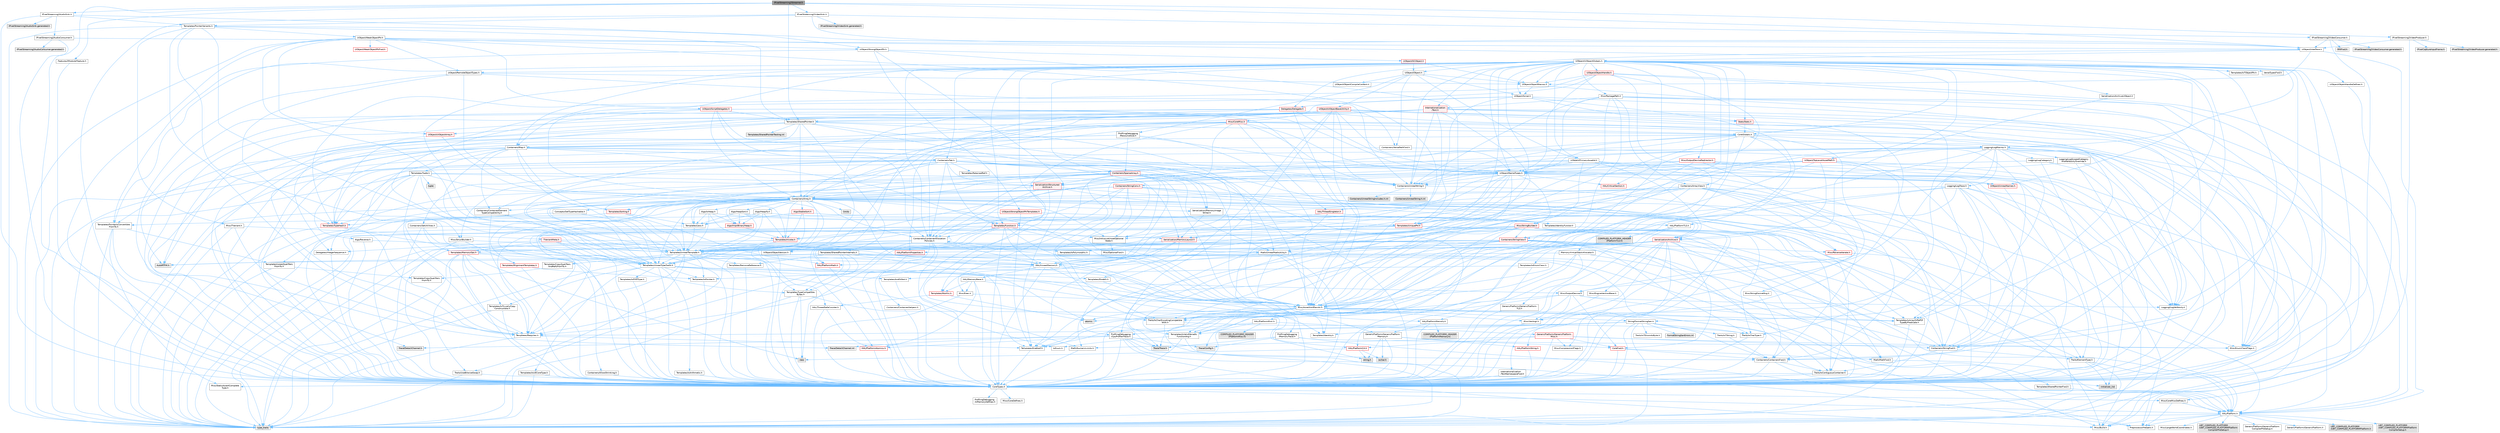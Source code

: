 digraph "IPixelStreaming2Streamer.h"
{
 // INTERACTIVE_SVG=YES
 // LATEX_PDF_SIZE
  bgcolor="transparent";
  edge [fontname=Helvetica,fontsize=10,labelfontname=Helvetica,labelfontsize=10];
  node [fontname=Helvetica,fontsize=10,shape=box,height=0.2,width=0.4];
  Node1 [id="Node000001",label="IPixelStreaming2Streamer.h",height=0.2,width=0.4,color="gray40", fillcolor="grey60", style="filled", fontcolor="black",tooltip=" "];
  Node1 -> Node2 [id="edge1_Node000001_Node000002",color="steelblue1",style="solid",tooltip=" "];
  Node2 [id="Node000002",label="CoreTypes.h",height=0.2,width=0.4,color="grey40", fillcolor="white", style="filled",URL="$dc/dec/CoreTypes_8h.html",tooltip=" "];
  Node2 -> Node3 [id="edge2_Node000002_Node000003",color="steelblue1",style="solid",tooltip=" "];
  Node3 [id="Node000003",label="HAL/Platform.h",height=0.2,width=0.4,color="grey40", fillcolor="white", style="filled",URL="$d9/dd0/Platform_8h.html",tooltip=" "];
  Node3 -> Node4 [id="edge3_Node000003_Node000004",color="steelblue1",style="solid",tooltip=" "];
  Node4 [id="Node000004",label="Misc/Build.h",height=0.2,width=0.4,color="grey40", fillcolor="white", style="filled",URL="$d3/dbb/Build_8h.html",tooltip=" "];
  Node3 -> Node5 [id="edge4_Node000003_Node000005",color="steelblue1",style="solid",tooltip=" "];
  Node5 [id="Node000005",label="Misc/LargeWorldCoordinates.h",height=0.2,width=0.4,color="grey40", fillcolor="white", style="filled",URL="$d2/dcb/LargeWorldCoordinates_8h.html",tooltip=" "];
  Node3 -> Node6 [id="edge5_Node000003_Node000006",color="steelblue1",style="solid",tooltip=" "];
  Node6 [id="Node000006",label="type_traits",height=0.2,width=0.4,color="grey60", fillcolor="#E0E0E0", style="filled",tooltip=" "];
  Node3 -> Node7 [id="edge6_Node000003_Node000007",color="steelblue1",style="solid",tooltip=" "];
  Node7 [id="Node000007",label="PreprocessorHelpers.h",height=0.2,width=0.4,color="grey40", fillcolor="white", style="filled",URL="$db/ddb/PreprocessorHelpers_8h.html",tooltip=" "];
  Node3 -> Node8 [id="edge7_Node000003_Node000008",color="steelblue1",style="solid",tooltip=" "];
  Node8 [id="Node000008",label="UBT_COMPILED_PLATFORM\l/UBT_COMPILED_PLATFORMPlatform\lCompilerPreSetup.h",height=0.2,width=0.4,color="grey60", fillcolor="#E0E0E0", style="filled",tooltip=" "];
  Node3 -> Node9 [id="edge8_Node000003_Node000009",color="steelblue1",style="solid",tooltip=" "];
  Node9 [id="Node000009",label="GenericPlatform/GenericPlatform\lCompilerPreSetup.h",height=0.2,width=0.4,color="grey40", fillcolor="white", style="filled",URL="$d9/dc8/GenericPlatformCompilerPreSetup_8h.html",tooltip=" "];
  Node3 -> Node10 [id="edge9_Node000003_Node000010",color="steelblue1",style="solid",tooltip=" "];
  Node10 [id="Node000010",label="GenericPlatform/GenericPlatform.h",height=0.2,width=0.4,color="grey40", fillcolor="white", style="filled",URL="$d6/d84/GenericPlatform_8h.html",tooltip=" "];
  Node3 -> Node11 [id="edge10_Node000003_Node000011",color="steelblue1",style="solid",tooltip=" "];
  Node11 [id="Node000011",label="UBT_COMPILED_PLATFORM\l/UBT_COMPILED_PLATFORMPlatform.h",height=0.2,width=0.4,color="grey60", fillcolor="#E0E0E0", style="filled",tooltip=" "];
  Node3 -> Node12 [id="edge11_Node000003_Node000012",color="steelblue1",style="solid",tooltip=" "];
  Node12 [id="Node000012",label="UBT_COMPILED_PLATFORM\l/UBT_COMPILED_PLATFORMPlatform\lCompilerSetup.h",height=0.2,width=0.4,color="grey60", fillcolor="#E0E0E0", style="filled",tooltip=" "];
  Node2 -> Node13 [id="edge12_Node000002_Node000013",color="steelblue1",style="solid",tooltip=" "];
  Node13 [id="Node000013",label="ProfilingDebugging\l/UMemoryDefines.h",height=0.2,width=0.4,color="grey40", fillcolor="white", style="filled",URL="$d2/da2/UMemoryDefines_8h.html",tooltip=" "];
  Node2 -> Node14 [id="edge13_Node000002_Node000014",color="steelblue1",style="solid",tooltip=" "];
  Node14 [id="Node000014",label="Misc/CoreMiscDefines.h",height=0.2,width=0.4,color="grey40", fillcolor="white", style="filled",URL="$da/d38/CoreMiscDefines_8h.html",tooltip=" "];
  Node14 -> Node3 [id="edge14_Node000014_Node000003",color="steelblue1",style="solid",tooltip=" "];
  Node14 -> Node7 [id="edge15_Node000014_Node000007",color="steelblue1",style="solid",tooltip=" "];
  Node2 -> Node15 [id="edge16_Node000002_Node000015",color="steelblue1",style="solid",tooltip=" "];
  Node15 [id="Node000015",label="Misc/CoreDefines.h",height=0.2,width=0.4,color="grey40", fillcolor="white", style="filled",URL="$d3/dd2/CoreDefines_8h.html",tooltip=" "];
  Node1 -> Node16 [id="edge17_Node000001_Node000016",color="steelblue1",style="solid",tooltip=" "];
  Node16 [id="Node000016",label="Features/IModularFeature.h",height=0.2,width=0.4,color="grey40", fillcolor="white", style="filled",URL="$de/d21/IModularFeature_8h.html",tooltip=" "];
  Node16 -> Node2 [id="edge18_Node000016_Node000002",color="steelblue1",style="solid",tooltip=" "];
  Node1 -> Node17 [id="edge19_Node000001_Node000017",color="steelblue1",style="solid",tooltip=" "];
  Node17 [id="Node000017",label="IPixelStreaming2AudioSink.h",height=0.2,width=0.4,color="grey40", fillcolor="white", style="filled",URL="$d4/d83/IPixelStreaming2AudioSink_8h.html",tooltip=" "];
  Node17 -> Node2 [id="edge20_Node000017_Node000002",color="steelblue1",style="solid",tooltip=" "];
  Node17 -> Node18 [id="edge21_Node000017_Node000018",color="steelblue1",style="solid",tooltip=" "];
  Node18 [id="Node000018",label="IPixelStreaming2AudioConsumer.h",height=0.2,width=0.4,color="grey40", fillcolor="white", style="filled",URL="$d6/dd8/IPixelStreaming2AudioConsumer_8h.html",tooltip=" "];
  Node18 -> Node2 [id="edge22_Node000018_Node000002",color="steelblue1",style="solid",tooltip=" "];
  Node18 -> Node19 [id="edge23_Node000018_Node000019",color="steelblue1",style="solid",tooltip=" "];
  Node19 [id="Node000019",label="UObject/Interface.h",height=0.2,width=0.4,color="grey40", fillcolor="white", style="filled",URL="$d7/d91/Interface_8h.html",tooltip=" "];
  Node19 -> Node3 [id="edge24_Node000019_Node000003",color="steelblue1",style="solid",tooltip=" "];
  Node19 -> Node20 [id="edge25_Node000019_Node000020",color="steelblue1",style="solid",tooltip=" "];
  Node20 [id="Node000020",label="UObject/Object.h",height=0.2,width=0.4,color="grey40", fillcolor="white", style="filled",URL="$db/dbf/Object_8h.html",tooltip=" "];
  Node20 -> Node21 [id="edge26_Node000020_Node000021",color="steelblue1",style="solid",tooltip=" "];
  Node21 [id="Node000021",label="UObject/Script.h",height=0.2,width=0.4,color="grey40", fillcolor="white", style="filled",URL="$de/dc6/Script_8h.html",tooltip=" "];
  Node21 -> Node22 [id="edge27_Node000021_Node000022",color="steelblue1",style="solid",tooltip=" "];
  Node22 [id="Node000022",label="Delegates/Delegate.h",height=0.2,width=0.4,color="red", fillcolor="#FFF0F0", style="filled",URL="$d4/d80/Delegate_8h.html",tooltip=" "];
  Node22 -> Node2 [id="edge28_Node000022_Node000002",color="steelblue1",style="solid",tooltip=" "];
  Node22 -> Node23 [id="edge29_Node000022_Node000023",color="steelblue1",style="solid",tooltip=" "];
  Node23 [id="Node000023",label="Misc/AssertionMacros.h",height=0.2,width=0.4,color="grey40", fillcolor="white", style="filled",URL="$d0/dfa/AssertionMacros_8h.html",tooltip=" "];
  Node23 -> Node2 [id="edge30_Node000023_Node000002",color="steelblue1",style="solid",tooltip=" "];
  Node23 -> Node3 [id="edge31_Node000023_Node000003",color="steelblue1",style="solid",tooltip=" "];
  Node23 -> Node24 [id="edge32_Node000023_Node000024",color="steelblue1",style="solid",tooltip=" "];
  Node24 [id="Node000024",label="HAL/PlatformMisc.h",height=0.2,width=0.4,color="grey40", fillcolor="white", style="filled",URL="$d0/df5/PlatformMisc_8h.html",tooltip=" "];
  Node24 -> Node2 [id="edge33_Node000024_Node000002",color="steelblue1",style="solid",tooltip=" "];
  Node24 -> Node25 [id="edge34_Node000024_Node000025",color="steelblue1",style="solid",tooltip=" "];
  Node25 [id="Node000025",label="GenericPlatform/GenericPlatform\lMisc.h",height=0.2,width=0.4,color="red", fillcolor="#FFF0F0", style="filled",URL="$db/d9a/GenericPlatformMisc_8h.html",tooltip=" "];
  Node25 -> Node26 [id="edge35_Node000025_Node000026",color="steelblue1",style="solid",tooltip=" "];
  Node26 [id="Node000026",label="Containers/StringFwd.h",height=0.2,width=0.4,color="grey40", fillcolor="white", style="filled",URL="$df/d37/StringFwd_8h.html",tooltip=" "];
  Node26 -> Node2 [id="edge36_Node000026_Node000002",color="steelblue1",style="solid",tooltip=" "];
  Node26 -> Node27 [id="edge37_Node000026_Node000027",color="steelblue1",style="solid",tooltip=" "];
  Node27 [id="Node000027",label="Traits/ElementType.h",height=0.2,width=0.4,color="grey40", fillcolor="white", style="filled",URL="$d5/d4f/ElementType_8h.html",tooltip=" "];
  Node27 -> Node3 [id="edge38_Node000027_Node000003",color="steelblue1",style="solid",tooltip=" "];
  Node27 -> Node28 [id="edge39_Node000027_Node000028",color="steelblue1",style="solid",tooltip=" "];
  Node28 [id="Node000028",label="initializer_list",height=0.2,width=0.4,color="grey60", fillcolor="#E0E0E0", style="filled",tooltip=" "];
  Node27 -> Node6 [id="edge40_Node000027_Node000006",color="steelblue1",style="solid",tooltip=" "];
  Node26 -> Node29 [id="edge41_Node000026_Node000029",color="steelblue1",style="solid",tooltip=" "];
  Node29 [id="Node000029",label="Traits/IsContiguousContainer.h",height=0.2,width=0.4,color="grey40", fillcolor="white", style="filled",URL="$d5/d3c/IsContiguousContainer_8h.html",tooltip=" "];
  Node29 -> Node2 [id="edge42_Node000029_Node000002",color="steelblue1",style="solid",tooltip=" "];
  Node29 -> Node30 [id="edge43_Node000029_Node000030",color="steelblue1",style="solid",tooltip=" "];
  Node30 [id="Node000030",label="Misc/StaticAssertComplete\lType.h",height=0.2,width=0.4,color="grey40", fillcolor="white", style="filled",URL="$d5/d4e/StaticAssertCompleteType_8h.html",tooltip=" "];
  Node29 -> Node28 [id="edge44_Node000029_Node000028",color="steelblue1",style="solid",tooltip=" "];
  Node25 -> Node31 [id="edge45_Node000025_Node000031",color="steelblue1",style="solid",tooltip=" "];
  Node31 [id="Node000031",label="CoreFwd.h",height=0.2,width=0.4,color="red", fillcolor="#FFF0F0", style="filled",URL="$d1/d1e/CoreFwd_8h.html",tooltip=" "];
  Node31 -> Node2 [id="edge46_Node000031_Node000002",color="steelblue1",style="solid",tooltip=" "];
  Node31 -> Node32 [id="edge47_Node000031_Node000032",color="steelblue1",style="solid",tooltip=" "];
  Node32 [id="Node000032",label="Containers/ContainersFwd.h",height=0.2,width=0.4,color="grey40", fillcolor="white", style="filled",URL="$d4/d0a/ContainersFwd_8h.html",tooltip=" "];
  Node32 -> Node3 [id="edge48_Node000032_Node000003",color="steelblue1",style="solid",tooltip=" "];
  Node32 -> Node2 [id="edge49_Node000032_Node000002",color="steelblue1",style="solid",tooltip=" "];
  Node32 -> Node29 [id="edge50_Node000032_Node000029",color="steelblue1",style="solid",tooltip=" "];
  Node31 -> Node33 [id="edge51_Node000031_Node000033",color="steelblue1",style="solid",tooltip=" "];
  Node33 [id="Node000033",label="Math/MathFwd.h",height=0.2,width=0.4,color="grey40", fillcolor="white", style="filled",URL="$d2/d10/MathFwd_8h.html",tooltip=" "];
  Node33 -> Node3 [id="edge52_Node000033_Node000003",color="steelblue1",style="solid",tooltip=" "];
  Node25 -> Node2 [id="edge53_Node000025_Node000002",color="steelblue1",style="solid",tooltip=" "];
  Node25 -> Node36 [id="edge54_Node000025_Node000036",color="steelblue1",style="solid",tooltip=" "];
  Node36 [id="Node000036",label="HAL/PlatformCrt.h",height=0.2,width=0.4,color="red", fillcolor="#FFF0F0", style="filled",URL="$d8/d75/PlatformCrt_8h.html",tooltip=" "];
  Node36 -> Node37 [id="edge55_Node000036_Node000037",color="steelblue1",style="solid",tooltip=" "];
  Node37 [id="Node000037",label="new",height=0.2,width=0.4,color="grey60", fillcolor="#E0E0E0", style="filled",tooltip=" "];
  Node36 -> Node38 [id="edge56_Node000036_Node000038",color="steelblue1",style="solid",tooltip=" "];
  Node38 [id="Node000038",label="wchar.h",height=0.2,width=0.4,color="grey60", fillcolor="#E0E0E0", style="filled",tooltip=" "];
  Node36 -> Node45 [id="edge57_Node000036_Node000045",color="steelblue1",style="solid",tooltip=" "];
  Node45 [id="Node000045",label="string.h",height=0.2,width=0.4,color="grey60", fillcolor="#E0E0E0", style="filled",tooltip=" "];
  Node25 -> Node46 [id="edge58_Node000025_Node000046",color="steelblue1",style="solid",tooltip=" "];
  Node46 [id="Node000046",label="Math/NumericLimits.h",height=0.2,width=0.4,color="grey40", fillcolor="white", style="filled",URL="$df/d1b/NumericLimits_8h.html",tooltip=" "];
  Node46 -> Node2 [id="edge59_Node000046_Node000002",color="steelblue1",style="solid",tooltip=" "];
  Node25 -> Node47 [id="edge60_Node000025_Node000047",color="steelblue1",style="solid",tooltip=" "];
  Node47 [id="Node000047",label="Misc/CompressionFlags.h",height=0.2,width=0.4,color="grey40", fillcolor="white", style="filled",URL="$d9/d76/CompressionFlags_8h.html",tooltip=" "];
  Node25 -> Node48 [id="edge61_Node000025_Node000048",color="steelblue1",style="solid",tooltip=" "];
  Node48 [id="Node000048",label="Misc/EnumClassFlags.h",height=0.2,width=0.4,color="grey40", fillcolor="white", style="filled",URL="$d8/de7/EnumClassFlags_8h.html",tooltip=" "];
  Node24 -> Node51 [id="edge62_Node000024_Node000051",color="steelblue1",style="solid",tooltip=" "];
  Node51 [id="Node000051",label="COMPILED_PLATFORM_HEADER\l(PlatformMisc.h)",height=0.2,width=0.4,color="grey60", fillcolor="#E0E0E0", style="filled",tooltip=" "];
  Node24 -> Node52 [id="edge63_Node000024_Node000052",color="steelblue1",style="solid",tooltip=" "];
  Node52 [id="Node000052",label="ProfilingDebugging\l/CpuProfilerTrace.h",height=0.2,width=0.4,color="grey40", fillcolor="white", style="filled",URL="$da/dcb/CpuProfilerTrace_8h.html",tooltip=" "];
  Node52 -> Node2 [id="edge64_Node000052_Node000002",color="steelblue1",style="solid",tooltip=" "];
  Node52 -> Node32 [id="edge65_Node000052_Node000032",color="steelblue1",style="solid",tooltip=" "];
  Node52 -> Node53 [id="edge66_Node000052_Node000053",color="steelblue1",style="solid",tooltip=" "];
  Node53 [id="Node000053",label="HAL/PlatformAtomics.h",height=0.2,width=0.4,color="red", fillcolor="#FFF0F0", style="filled",URL="$d3/d36/PlatformAtomics_8h.html",tooltip=" "];
  Node53 -> Node2 [id="edge67_Node000053_Node000002",color="steelblue1",style="solid",tooltip=" "];
  Node52 -> Node7 [id="edge68_Node000052_Node000007",color="steelblue1",style="solid",tooltip=" "];
  Node52 -> Node4 [id="edge69_Node000052_Node000004",color="steelblue1",style="solid",tooltip=" "];
  Node52 -> Node56 [id="edge70_Node000052_Node000056",color="steelblue1",style="solid",tooltip=" "];
  Node56 [id="Node000056",label="Trace/Config.h",height=0.2,width=0.4,color="grey60", fillcolor="#E0E0E0", style="filled",tooltip=" "];
  Node52 -> Node57 [id="edge71_Node000052_Node000057",color="steelblue1",style="solid",tooltip=" "];
  Node57 [id="Node000057",label="Trace/Detail/Channel.h",height=0.2,width=0.4,color="grey60", fillcolor="#E0E0E0", style="filled",tooltip=" "];
  Node52 -> Node58 [id="edge72_Node000052_Node000058",color="steelblue1",style="solid",tooltip=" "];
  Node58 [id="Node000058",label="Trace/Detail/Channel.inl",height=0.2,width=0.4,color="grey60", fillcolor="#E0E0E0", style="filled",tooltip=" "];
  Node52 -> Node59 [id="edge73_Node000052_Node000059",color="steelblue1",style="solid",tooltip=" "];
  Node59 [id="Node000059",label="Trace/Trace.h",height=0.2,width=0.4,color="grey60", fillcolor="#E0E0E0", style="filled",tooltip=" "];
  Node23 -> Node7 [id="edge74_Node000023_Node000007",color="steelblue1",style="solid",tooltip=" "];
  Node23 -> Node60 [id="edge75_Node000023_Node000060",color="steelblue1",style="solid",tooltip=" "];
  Node60 [id="Node000060",label="Templates/EnableIf.h",height=0.2,width=0.4,color="grey40", fillcolor="white", style="filled",URL="$d7/d60/EnableIf_8h.html",tooltip=" "];
  Node60 -> Node2 [id="edge76_Node000060_Node000002",color="steelblue1",style="solid",tooltip=" "];
  Node23 -> Node61 [id="edge77_Node000023_Node000061",color="steelblue1",style="solid",tooltip=" "];
  Node61 [id="Node000061",label="Templates/IsArrayOrRefOf\lTypeByPredicate.h",height=0.2,width=0.4,color="grey40", fillcolor="white", style="filled",URL="$d6/da1/IsArrayOrRefOfTypeByPredicate_8h.html",tooltip=" "];
  Node61 -> Node2 [id="edge78_Node000061_Node000002",color="steelblue1",style="solid",tooltip=" "];
  Node23 -> Node62 [id="edge79_Node000023_Node000062",color="steelblue1",style="solid",tooltip=" "];
  Node62 [id="Node000062",label="Templates/IsValidVariadic\lFunctionArg.h",height=0.2,width=0.4,color="grey40", fillcolor="white", style="filled",URL="$d0/dc8/IsValidVariadicFunctionArg_8h.html",tooltip=" "];
  Node62 -> Node2 [id="edge80_Node000062_Node000002",color="steelblue1",style="solid",tooltip=" "];
  Node62 -> Node63 [id="edge81_Node000062_Node000063",color="steelblue1",style="solid",tooltip=" "];
  Node63 [id="Node000063",label="IsEnum.h",height=0.2,width=0.4,color="grey40", fillcolor="white", style="filled",URL="$d4/de5/IsEnum_8h.html",tooltip=" "];
  Node62 -> Node6 [id="edge82_Node000062_Node000006",color="steelblue1",style="solid",tooltip=" "];
  Node23 -> Node64 [id="edge83_Node000023_Node000064",color="steelblue1",style="solid",tooltip=" "];
  Node64 [id="Node000064",label="Traits/IsCharEncodingCompatible\lWith.h",height=0.2,width=0.4,color="grey40", fillcolor="white", style="filled",URL="$df/dd1/IsCharEncodingCompatibleWith_8h.html",tooltip=" "];
  Node64 -> Node6 [id="edge84_Node000064_Node000006",color="steelblue1",style="solid",tooltip=" "];
  Node64 -> Node65 [id="edge85_Node000064_Node000065",color="steelblue1",style="solid",tooltip=" "];
  Node65 [id="Node000065",label="Traits/IsCharType.h",height=0.2,width=0.4,color="grey40", fillcolor="white", style="filled",URL="$db/d51/IsCharType_8h.html",tooltip=" "];
  Node65 -> Node2 [id="edge86_Node000065_Node000002",color="steelblue1",style="solid",tooltip=" "];
  Node23 -> Node66 [id="edge87_Node000023_Node000066",color="steelblue1",style="solid",tooltip=" "];
  Node66 [id="Node000066",label="Misc/VarArgs.h",height=0.2,width=0.4,color="grey40", fillcolor="white", style="filled",URL="$d5/d6f/VarArgs_8h.html",tooltip=" "];
  Node66 -> Node2 [id="edge88_Node000066_Node000002",color="steelblue1",style="solid",tooltip=" "];
  Node23 -> Node67 [id="edge89_Node000023_Node000067",color="steelblue1",style="solid",tooltip=" "];
  Node67 [id="Node000067",label="String/FormatStringSan.h",height=0.2,width=0.4,color="grey40", fillcolor="white", style="filled",URL="$d3/d8b/FormatStringSan_8h.html",tooltip=" "];
  Node67 -> Node6 [id="edge90_Node000067_Node000006",color="steelblue1",style="solid",tooltip=" "];
  Node67 -> Node2 [id="edge91_Node000067_Node000002",color="steelblue1",style="solid",tooltip=" "];
  Node67 -> Node68 [id="edge92_Node000067_Node000068",color="steelblue1",style="solid",tooltip=" "];
  Node68 [id="Node000068",label="Templates/Requires.h",height=0.2,width=0.4,color="grey40", fillcolor="white", style="filled",URL="$dc/d96/Requires_8h.html",tooltip=" "];
  Node68 -> Node60 [id="edge93_Node000068_Node000060",color="steelblue1",style="solid",tooltip=" "];
  Node68 -> Node6 [id="edge94_Node000068_Node000006",color="steelblue1",style="solid",tooltip=" "];
  Node67 -> Node69 [id="edge95_Node000067_Node000069",color="steelblue1",style="solid",tooltip=" "];
  Node69 [id="Node000069",label="Templates/Identity.h",height=0.2,width=0.4,color="grey40", fillcolor="white", style="filled",URL="$d0/dd5/Identity_8h.html",tooltip=" "];
  Node67 -> Node62 [id="edge96_Node000067_Node000062",color="steelblue1",style="solid",tooltip=" "];
  Node67 -> Node65 [id="edge97_Node000067_Node000065",color="steelblue1",style="solid",tooltip=" "];
  Node67 -> Node70 [id="edge98_Node000067_Node000070",color="steelblue1",style="solid",tooltip=" "];
  Node70 [id="Node000070",label="Traits/IsTEnumAsByte.h",height=0.2,width=0.4,color="grey40", fillcolor="white", style="filled",URL="$d1/de6/IsTEnumAsByte_8h.html",tooltip=" "];
  Node67 -> Node71 [id="edge99_Node000067_Node000071",color="steelblue1",style="solid",tooltip=" "];
  Node71 [id="Node000071",label="Traits/IsTString.h",height=0.2,width=0.4,color="grey40", fillcolor="white", style="filled",URL="$d0/df8/IsTString_8h.html",tooltip=" "];
  Node71 -> Node32 [id="edge100_Node000071_Node000032",color="steelblue1",style="solid",tooltip=" "];
  Node67 -> Node32 [id="edge101_Node000067_Node000032",color="steelblue1",style="solid",tooltip=" "];
  Node67 -> Node72 [id="edge102_Node000067_Node000072",color="steelblue1",style="solid",tooltip=" "];
  Node72 [id="Node000072",label="FormatStringSanErrors.inl",height=0.2,width=0.4,color="grey60", fillcolor="#E0E0E0", style="filled",tooltip=" "];
  Node23 -> Node73 [id="edge103_Node000023_Node000073",color="steelblue1",style="solid",tooltip=" "];
  Node73 [id="Node000073",label="atomic",height=0.2,width=0.4,color="grey60", fillcolor="#E0E0E0", style="filled",tooltip=" "];
  Node22 -> Node74 [id="edge104_Node000022_Node000074",color="steelblue1",style="solid",tooltip=" "];
  Node74 [id="Node000074",label="UObject/NameTypes.h",height=0.2,width=0.4,color="grey40", fillcolor="white", style="filled",URL="$d6/d35/NameTypes_8h.html",tooltip=" "];
  Node74 -> Node2 [id="edge105_Node000074_Node000002",color="steelblue1",style="solid",tooltip=" "];
  Node74 -> Node23 [id="edge106_Node000074_Node000023",color="steelblue1",style="solid",tooltip=" "];
  Node74 -> Node75 [id="edge107_Node000074_Node000075",color="steelblue1",style="solid",tooltip=" "];
  Node75 [id="Node000075",label="HAL/UnrealMemory.h",height=0.2,width=0.4,color="grey40", fillcolor="white", style="filled",URL="$d9/d96/UnrealMemory_8h.html",tooltip=" "];
  Node75 -> Node2 [id="edge108_Node000075_Node000002",color="steelblue1",style="solid",tooltip=" "];
  Node75 -> Node76 [id="edge109_Node000075_Node000076",color="steelblue1",style="solid",tooltip=" "];
  Node76 [id="Node000076",label="GenericPlatform/GenericPlatform\lMemory.h",height=0.2,width=0.4,color="grey40", fillcolor="white", style="filled",URL="$dd/d22/GenericPlatformMemory_8h.html",tooltip=" "];
  Node76 -> Node31 [id="edge110_Node000076_Node000031",color="steelblue1",style="solid",tooltip=" "];
  Node76 -> Node2 [id="edge111_Node000076_Node000002",color="steelblue1",style="solid",tooltip=" "];
  Node76 -> Node77 [id="edge112_Node000076_Node000077",color="steelblue1",style="solid",tooltip=" "];
  Node77 [id="Node000077",label="HAL/PlatformString.h",height=0.2,width=0.4,color="red", fillcolor="#FFF0F0", style="filled",URL="$db/db5/PlatformString_8h.html",tooltip=" "];
  Node77 -> Node2 [id="edge113_Node000077_Node000002",color="steelblue1",style="solid",tooltip=" "];
  Node76 -> Node45 [id="edge114_Node000076_Node000045",color="steelblue1",style="solid",tooltip=" "];
  Node76 -> Node38 [id="edge115_Node000076_Node000038",color="steelblue1",style="solid",tooltip=" "];
  Node75 -> Node79 [id="edge116_Node000075_Node000079",color="steelblue1",style="solid",tooltip=" "];
  Node79 [id="Node000079",label="HAL/MemoryBase.h",height=0.2,width=0.4,color="grey40", fillcolor="white", style="filled",URL="$d6/d9f/MemoryBase_8h.html",tooltip=" "];
  Node79 -> Node2 [id="edge117_Node000079_Node000002",color="steelblue1",style="solid",tooltip=" "];
  Node79 -> Node53 [id="edge118_Node000079_Node000053",color="steelblue1",style="solid",tooltip=" "];
  Node79 -> Node36 [id="edge119_Node000079_Node000036",color="steelblue1",style="solid",tooltip=" "];
  Node79 -> Node80 [id="edge120_Node000079_Node000080",color="steelblue1",style="solid",tooltip=" "];
  Node80 [id="Node000080",label="Misc/Exec.h",height=0.2,width=0.4,color="grey40", fillcolor="white", style="filled",URL="$de/ddb/Exec_8h.html",tooltip=" "];
  Node80 -> Node2 [id="edge121_Node000080_Node000002",color="steelblue1",style="solid",tooltip=" "];
  Node80 -> Node23 [id="edge122_Node000080_Node000023",color="steelblue1",style="solid",tooltip=" "];
  Node79 -> Node81 [id="edge123_Node000079_Node000081",color="steelblue1",style="solid",tooltip=" "];
  Node81 [id="Node000081",label="Misc/OutputDevice.h",height=0.2,width=0.4,color="grey40", fillcolor="white", style="filled",URL="$d7/d32/OutputDevice_8h.html",tooltip=" "];
  Node81 -> Node31 [id="edge124_Node000081_Node000031",color="steelblue1",style="solid",tooltip=" "];
  Node81 -> Node2 [id="edge125_Node000081_Node000002",color="steelblue1",style="solid",tooltip=" "];
  Node81 -> Node82 [id="edge126_Node000081_Node000082",color="steelblue1",style="solid",tooltip=" "];
  Node82 [id="Node000082",label="Logging/LogVerbosity.h",height=0.2,width=0.4,color="grey40", fillcolor="white", style="filled",URL="$d2/d8f/LogVerbosity_8h.html",tooltip=" "];
  Node82 -> Node2 [id="edge127_Node000082_Node000002",color="steelblue1",style="solid",tooltip=" "];
  Node81 -> Node66 [id="edge128_Node000081_Node000066",color="steelblue1",style="solid",tooltip=" "];
  Node81 -> Node61 [id="edge129_Node000081_Node000061",color="steelblue1",style="solid",tooltip=" "];
  Node81 -> Node62 [id="edge130_Node000081_Node000062",color="steelblue1",style="solid",tooltip=" "];
  Node81 -> Node64 [id="edge131_Node000081_Node000064",color="steelblue1",style="solid",tooltip=" "];
  Node79 -> Node83 [id="edge132_Node000079_Node000083",color="steelblue1",style="solid",tooltip=" "];
  Node83 [id="Node000083",label="Templates/Atomic.h",height=0.2,width=0.4,color="red", fillcolor="#FFF0F0", style="filled",URL="$d3/d91/Atomic_8h.html",tooltip=" "];
  Node83 -> Node84 [id="edge133_Node000083_Node000084",color="steelblue1",style="solid",tooltip=" "];
  Node84 [id="Node000084",label="HAL/ThreadSafeCounter.h",height=0.2,width=0.4,color="grey40", fillcolor="white", style="filled",URL="$dc/dc9/ThreadSafeCounter_8h.html",tooltip=" "];
  Node84 -> Node2 [id="edge134_Node000084_Node000002",color="steelblue1",style="solid",tooltip=" "];
  Node84 -> Node53 [id="edge135_Node000084_Node000053",color="steelblue1",style="solid",tooltip=" "];
  Node83 -> Node73 [id="edge136_Node000083_Node000073",color="steelblue1",style="solid",tooltip=" "];
  Node75 -> Node92 [id="edge137_Node000075_Node000092",color="steelblue1",style="solid",tooltip=" "];
  Node92 [id="Node000092",label="HAL/PlatformMemory.h",height=0.2,width=0.4,color="grey40", fillcolor="white", style="filled",URL="$de/d68/PlatformMemory_8h.html",tooltip=" "];
  Node92 -> Node2 [id="edge138_Node000092_Node000002",color="steelblue1",style="solid",tooltip=" "];
  Node92 -> Node76 [id="edge139_Node000092_Node000076",color="steelblue1",style="solid",tooltip=" "];
  Node92 -> Node93 [id="edge140_Node000092_Node000093",color="steelblue1",style="solid",tooltip=" "];
  Node93 [id="Node000093",label="COMPILED_PLATFORM_HEADER\l(PlatformMemory.h)",height=0.2,width=0.4,color="grey60", fillcolor="#E0E0E0", style="filled",tooltip=" "];
  Node75 -> Node94 [id="edge141_Node000075_Node000094",color="steelblue1",style="solid",tooltip=" "];
  Node94 [id="Node000094",label="ProfilingDebugging\l/MemoryTrace.h",height=0.2,width=0.4,color="grey40", fillcolor="white", style="filled",URL="$da/dd7/MemoryTrace_8h.html",tooltip=" "];
  Node94 -> Node3 [id="edge142_Node000094_Node000003",color="steelblue1",style="solid",tooltip=" "];
  Node94 -> Node48 [id="edge143_Node000094_Node000048",color="steelblue1",style="solid",tooltip=" "];
  Node94 -> Node56 [id="edge144_Node000094_Node000056",color="steelblue1",style="solid",tooltip=" "];
  Node94 -> Node59 [id="edge145_Node000094_Node000059",color="steelblue1",style="solid",tooltip=" "];
  Node75 -> Node95 [id="edge146_Node000075_Node000095",color="steelblue1",style="solid",tooltip=" "];
  Node95 [id="Node000095",label="Templates/IsPointer.h",height=0.2,width=0.4,color="grey40", fillcolor="white", style="filled",URL="$d7/d05/IsPointer_8h.html",tooltip=" "];
  Node95 -> Node2 [id="edge147_Node000095_Node000002",color="steelblue1",style="solid",tooltip=" "];
  Node74 -> Node96 [id="edge148_Node000074_Node000096",color="steelblue1",style="solid",tooltip=" "];
  Node96 [id="Node000096",label="Templates/UnrealTypeTraits.h",height=0.2,width=0.4,color="grey40", fillcolor="white", style="filled",URL="$d2/d2d/UnrealTypeTraits_8h.html",tooltip=" "];
  Node96 -> Node2 [id="edge149_Node000096_Node000002",color="steelblue1",style="solid",tooltip=" "];
  Node96 -> Node95 [id="edge150_Node000096_Node000095",color="steelblue1",style="solid",tooltip=" "];
  Node96 -> Node23 [id="edge151_Node000096_Node000023",color="steelblue1",style="solid",tooltip=" "];
  Node96 -> Node88 [id="edge152_Node000096_Node000088",color="steelblue1",style="solid",tooltip=" "];
  Node88 [id="Node000088",label="Templates/AndOrNot.h",height=0.2,width=0.4,color="grey40", fillcolor="white", style="filled",URL="$db/d0a/AndOrNot_8h.html",tooltip=" "];
  Node88 -> Node2 [id="edge153_Node000088_Node000002",color="steelblue1",style="solid",tooltip=" "];
  Node96 -> Node60 [id="edge154_Node000096_Node000060",color="steelblue1",style="solid",tooltip=" "];
  Node96 -> Node97 [id="edge155_Node000096_Node000097",color="steelblue1",style="solid",tooltip=" "];
  Node97 [id="Node000097",label="Templates/IsArithmetic.h",height=0.2,width=0.4,color="grey40", fillcolor="white", style="filled",URL="$d2/d5d/IsArithmetic_8h.html",tooltip=" "];
  Node97 -> Node2 [id="edge156_Node000097_Node000002",color="steelblue1",style="solid",tooltip=" "];
  Node96 -> Node63 [id="edge157_Node000096_Node000063",color="steelblue1",style="solid",tooltip=" "];
  Node96 -> Node98 [id="edge158_Node000096_Node000098",color="steelblue1",style="solid",tooltip=" "];
  Node98 [id="Node000098",label="Templates/Models.h",height=0.2,width=0.4,color="grey40", fillcolor="white", style="filled",URL="$d3/d0c/Models_8h.html",tooltip=" "];
  Node98 -> Node69 [id="edge159_Node000098_Node000069",color="steelblue1",style="solid",tooltip=" "];
  Node96 -> Node99 [id="edge160_Node000096_Node000099",color="steelblue1",style="solid",tooltip=" "];
  Node99 [id="Node000099",label="Templates/IsPODType.h",height=0.2,width=0.4,color="grey40", fillcolor="white", style="filled",URL="$d7/db1/IsPODType_8h.html",tooltip=" "];
  Node99 -> Node2 [id="edge161_Node000099_Node000002",color="steelblue1",style="solid",tooltip=" "];
  Node96 -> Node100 [id="edge162_Node000096_Node000100",color="steelblue1",style="solid",tooltip=" "];
  Node100 [id="Node000100",label="Templates/IsUECoreType.h",height=0.2,width=0.4,color="grey40", fillcolor="white", style="filled",URL="$d1/db8/IsUECoreType_8h.html",tooltip=" "];
  Node100 -> Node2 [id="edge163_Node000100_Node000002",color="steelblue1",style="solid",tooltip=" "];
  Node100 -> Node6 [id="edge164_Node000100_Node000006",color="steelblue1",style="solid",tooltip=" "];
  Node96 -> Node89 [id="edge165_Node000096_Node000089",color="steelblue1",style="solid",tooltip=" "];
  Node89 [id="Node000089",label="Templates/IsTriviallyCopy\lConstructible.h",height=0.2,width=0.4,color="grey40", fillcolor="white", style="filled",URL="$d3/d78/IsTriviallyCopyConstructible_8h.html",tooltip=" "];
  Node89 -> Node2 [id="edge166_Node000089_Node000002",color="steelblue1",style="solid",tooltip=" "];
  Node89 -> Node6 [id="edge167_Node000089_Node000006",color="steelblue1",style="solid",tooltip=" "];
  Node74 -> Node101 [id="edge168_Node000074_Node000101",color="steelblue1",style="solid",tooltip=" "];
  Node101 [id="Node000101",label="Templates/UnrealTemplate.h",height=0.2,width=0.4,color="grey40", fillcolor="white", style="filled",URL="$d4/d24/UnrealTemplate_8h.html",tooltip=" "];
  Node101 -> Node2 [id="edge169_Node000101_Node000002",color="steelblue1",style="solid",tooltip=" "];
  Node101 -> Node95 [id="edge170_Node000101_Node000095",color="steelblue1",style="solid",tooltip=" "];
  Node101 -> Node75 [id="edge171_Node000101_Node000075",color="steelblue1",style="solid",tooltip=" "];
  Node101 -> Node102 [id="edge172_Node000101_Node000102",color="steelblue1",style="solid",tooltip=" "];
  Node102 [id="Node000102",label="Templates/CopyQualifiers\lAndRefsFromTo.h",height=0.2,width=0.4,color="grey40", fillcolor="white", style="filled",URL="$d3/db3/CopyQualifiersAndRefsFromTo_8h.html",tooltip=" "];
  Node102 -> Node103 [id="edge173_Node000102_Node000103",color="steelblue1",style="solid",tooltip=" "];
  Node103 [id="Node000103",label="Templates/CopyQualifiers\lFromTo.h",height=0.2,width=0.4,color="grey40", fillcolor="white", style="filled",URL="$d5/db4/CopyQualifiersFromTo_8h.html",tooltip=" "];
  Node101 -> Node96 [id="edge174_Node000101_Node000096",color="steelblue1",style="solid",tooltip=" "];
  Node101 -> Node104 [id="edge175_Node000101_Node000104",color="steelblue1",style="solid",tooltip=" "];
  Node104 [id="Node000104",label="Templates/RemoveReference.h",height=0.2,width=0.4,color="grey40", fillcolor="white", style="filled",URL="$da/dbe/RemoveReference_8h.html",tooltip=" "];
  Node104 -> Node2 [id="edge176_Node000104_Node000002",color="steelblue1",style="solid",tooltip=" "];
  Node101 -> Node68 [id="edge177_Node000101_Node000068",color="steelblue1",style="solid",tooltip=" "];
  Node101 -> Node105 [id="edge178_Node000101_Node000105",color="steelblue1",style="solid",tooltip=" "];
  Node105 [id="Node000105",label="Templates/TypeCompatible\lBytes.h",height=0.2,width=0.4,color="grey40", fillcolor="white", style="filled",URL="$df/d0a/TypeCompatibleBytes_8h.html",tooltip=" "];
  Node105 -> Node2 [id="edge179_Node000105_Node000002",color="steelblue1",style="solid",tooltip=" "];
  Node105 -> Node45 [id="edge180_Node000105_Node000045",color="steelblue1",style="solid",tooltip=" "];
  Node105 -> Node37 [id="edge181_Node000105_Node000037",color="steelblue1",style="solid",tooltip=" "];
  Node105 -> Node6 [id="edge182_Node000105_Node000006",color="steelblue1",style="solid",tooltip=" "];
  Node101 -> Node69 [id="edge183_Node000101_Node000069",color="steelblue1",style="solid",tooltip=" "];
  Node101 -> Node29 [id="edge184_Node000101_Node000029",color="steelblue1",style="solid",tooltip=" "];
  Node101 -> Node106 [id="edge185_Node000101_Node000106",color="steelblue1",style="solid",tooltip=" "];
  Node106 [id="Node000106",label="Traits/UseBitwiseSwap.h",height=0.2,width=0.4,color="grey40", fillcolor="white", style="filled",URL="$db/df3/UseBitwiseSwap_8h.html",tooltip=" "];
  Node106 -> Node2 [id="edge186_Node000106_Node000002",color="steelblue1",style="solid",tooltip=" "];
  Node106 -> Node6 [id="edge187_Node000106_Node000006",color="steelblue1",style="solid",tooltip=" "];
  Node101 -> Node6 [id="edge188_Node000101_Node000006",color="steelblue1",style="solid",tooltip=" "];
  Node74 -> Node107 [id="edge189_Node000074_Node000107",color="steelblue1",style="solid",tooltip=" "];
  Node107 [id="Node000107",label="Containers/UnrealString.h",height=0.2,width=0.4,color="grey40", fillcolor="white", style="filled",URL="$d5/dba/UnrealString_8h.html",tooltip=" "];
  Node107 -> Node108 [id="edge190_Node000107_Node000108",color="steelblue1",style="solid",tooltip=" "];
  Node108 [id="Node000108",label="Containers/UnrealStringIncludes.h.inl",height=0.2,width=0.4,color="grey60", fillcolor="#E0E0E0", style="filled",tooltip=" "];
  Node107 -> Node109 [id="edge191_Node000107_Node000109",color="steelblue1",style="solid",tooltip=" "];
  Node109 [id="Node000109",label="Containers/UnrealString.h.inl",height=0.2,width=0.4,color="grey60", fillcolor="#E0E0E0", style="filled",tooltip=" "];
  Node107 -> Node110 [id="edge192_Node000107_Node000110",color="steelblue1",style="solid",tooltip=" "];
  Node110 [id="Node000110",label="Misc/StringFormatArg.h",height=0.2,width=0.4,color="grey40", fillcolor="white", style="filled",URL="$d2/d16/StringFormatArg_8h.html",tooltip=" "];
  Node110 -> Node32 [id="edge193_Node000110_Node000032",color="steelblue1",style="solid",tooltip=" "];
  Node74 -> Node111 [id="edge194_Node000074_Node000111",color="steelblue1",style="solid",tooltip=" "];
  Node111 [id="Node000111",label="HAL/CriticalSection.h",height=0.2,width=0.4,color="red", fillcolor="#FFF0F0", style="filled",URL="$d6/d90/CriticalSection_8h.html",tooltip=" "];
  Node74 -> Node114 [id="edge195_Node000074_Node000114",color="steelblue1",style="solid",tooltip=" "];
  Node114 [id="Node000114",label="Containers/StringConv.h",height=0.2,width=0.4,color="red", fillcolor="#FFF0F0", style="filled",URL="$d3/ddf/StringConv_8h.html",tooltip=" "];
  Node114 -> Node2 [id="edge196_Node000114_Node000002",color="steelblue1",style="solid",tooltip=" "];
  Node114 -> Node23 [id="edge197_Node000114_Node000023",color="steelblue1",style="solid",tooltip=" "];
  Node114 -> Node115 [id="edge198_Node000114_Node000115",color="steelblue1",style="solid",tooltip=" "];
  Node115 [id="Node000115",label="Containers/ContainerAllocation\lPolicies.h",height=0.2,width=0.4,color="grey40", fillcolor="white", style="filled",URL="$d7/dff/ContainerAllocationPolicies_8h.html",tooltip=" "];
  Node115 -> Node2 [id="edge199_Node000115_Node000002",color="steelblue1",style="solid",tooltip=" "];
  Node115 -> Node116 [id="edge200_Node000115_Node000116",color="steelblue1",style="solid",tooltip=" "];
  Node116 [id="Node000116",label="Containers/ContainerHelpers.h",height=0.2,width=0.4,color="grey40", fillcolor="white", style="filled",URL="$d7/d33/ContainerHelpers_8h.html",tooltip=" "];
  Node116 -> Node2 [id="edge201_Node000116_Node000002",color="steelblue1",style="solid",tooltip=" "];
  Node115 -> Node115 [id="edge202_Node000115_Node000115",color="steelblue1",style="solid",tooltip=" "];
  Node115 -> Node117 [id="edge203_Node000115_Node000117",color="steelblue1",style="solid",tooltip=" "];
  Node117 [id="Node000117",label="HAL/PlatformMath.h",height=0.2,width=0.4,color="red", fillcolor="#FFF0F0", style="filled",URL="$dc/d53/PlatformMath_8h.html",tooltip=" "];
  Node117 -> Node2 [id="edge204_Node000117_Node000002",color="steelblue1",style="solid",tooltip=" "];
  Node115 -> Node75 [id="edge205_Node000115_Node000075",color="steelblue1",style="solid",tooltip=" "];
  Node115 -> Node46 [id="edge206_Node000115_Node000046",color="steelblue1",style="solid",tooltip=" "];
  Node115 -> Node23 [id="edge207_Node000115_Node000023",color="steelblue1",style="solid",tooltip=" "];
  Node115 -> Node125 [id="edge208_Node000115_Node000125",color="steelblue1",style="solid",tooltip=" "];
  Node125 [id="Node000125",label="Templates/IsPolymorphic.h",height=0.2,width=0.4,color="grey40", fillcolor="white", style="filled",URL="$dc/d20/IsPolymorphic_8h.html",tooltip=" "];
  Node115 -> Node126 [id="edge209_Node000115_Node000126",color="steelblue1",style="solid",tooltip=" "];
  Node126 [id="Node000126",label="Templates/MemoryOps.h",height=0.2,width=0.4,color="red", fillcolor="#FFF0F0", style="filled",URL="$db/dea/MemoryOps_8h.html",tooltip=" "];
  Node126 -> Node2 [id="edge210_Node000126_Node000002",color="steelblue1",style="solid",tooltip=" "];
  Node126 -> Node75 [id="edge211_Node000126_Node000075",color="steelblue1",style="solid",tooltip=" "];
  Node126 -> Node89 [id="edge212_Node000126_Node000089",color="steelblue1",style="solid",tooltip=" "];
  Node126 -> Node68 [id="edge213_Node000126_Node000068",color="steelblue1",style="solid",tooltip=" "];
  Node126 -> Node96 [id="edge214_Node000126_Node000096",color="steelblue1",style="solid",tooltip=" "];
  Node126 -> Node106 [id="edge215_Node000126_Node000106",color="steelblue1",style="solid",tooltip=" "];
  Node126 -> Node37 [id="edge216_Node000126_Node000037",color="steelblue1",style="solid",tooltip=" "];
  Node126 -> Node6 [id="edge217_Node000126_Node000006",color="steelblue1",style="solid",tooltip=" "];
  Node115 -> Node105 [id="edge218_Node000115_Node000105",color="steelblue1",style="solid",tooltip=" "];
  Node115 -> Node6 [id="edge219_Node000115_Node000006",color="steelblue1",style="solid",tooltip=" "];
  Node114 -> Node127 [id="edge220_Node000114_Node000127",color="steelblue1",style="solid",tooltip=" "];
  Node127 [id="Node000127",label="Containers/Array.h",height=0.2,width=0.4,color="grey40", fillcolor="white", style="filled",URL="$df/dd0/Array_8h.html",tooltip=" "];
  Node127 -> Node2 [id="edge221_Node000127_Node000002",color="steelblue1",style="solid",tooltip=" "];
  Node127 -> Node23 [id="edge222_Node000127_Node000023",color="steelblue1",style="solid",tooltip=" "];
  Node127 -> Node128 [id="edge223_Node000127_Node000128",color="steelblue1",style="solid",tooltip=" "];
  Node128 [id="Node000128",label="Misc/IntrusiveUnsetOptional\lState.h",height=0.2,width=0.4,color="grey40", fillcolor="white", style="filled",URL="$d2/d0a/IntrusiveUnsetOptionalState_8h.html",tooltip=" "];
  Node128 -> Node129 [id="edge224_Node000128_Node000129",color="steelblue1",style="solid",tooltip=" "];
  Node129 [id="Node000129",label="Misc/OptionalFwd.h",height=0.2,width=0.4,color="grey40", fillcolor="white", style="filled",URL="$dc/d50/OptionalFwd_8h.html",tooltip=" "];
  Node127 -> Node130 [id="edge225_Node000127_Node000130",color="steelblue1",style="solid",tooltip=" "];
  Node130 [id="Node000130",label="Misc/ReverseIterate.h",height=0.2,width=0.4,color="red", fillcolor="#FFF0F0", style="filled",URL="$db/de3/ReverseIterate_8h.html",tooltip=" "];
  Node130 -> Node3 [id="edge226_Node000130_Node000003",color="steelblue1",style="solid",tooltip=" "];
  Node127 -> Node75 [id="edge227_Node000127_Node000075",color="steelblue1",style="solid",tooltip=" "];
  Node127 -> Node96 [id="edge228_Node000127_Node000096",color="steelblue1",style="solid",tooltip=" "];
  Node127 -> Node101 [id="edge229_Node000127_Node000101",color="steelblue1",style="solid",tooltip=" "];
  Node127 -> Node132 [id="edge230_Node000127_Node000132",color="steelblue1",style="solid",tooltip=" "];
  Node132 [id="Node000132",label="Containers/AllowShrinking.h",height=0.2,width=0.4,color="grey40", fillcolor="white", style="filled",URL="$d7/d1a/AllowShrinking_8h.html",tooltip=" "];
  Node132 -> Node2 [id="edge231_Node000132_Node000002",color="steelblue1",style="solid",tooltip=" "];
  Node127 -> Node115 [id="edge232_Node000127_Node000115",color="steelblue1",style="solid",tooltip=" "];
  Node127 -> Node133 [id="edge233_Node000127_Node000133",color="steelblue1",style="solid",tooltip=" "];
  Node133 [id="Node000133",label="Containers/ContainerElement\lTypeCompatibility.h",height=0.2,width=0.4,color="grey40", fillcolor="white", style="filled",URL="$df/ddf/ContainerElementTypeCompatibility_8h.html",tooltip=" "];
  Node133 -> Node2 [id="edge234_Node000133_Node000002",color="steelblue1",style="solid",tooltip=" "];
  Node133 -> Node96 [id="edge235_Node000133_Node000096",color="steelblue1",style="solid",tooltip=" "];
  Node127 -> Node134 [id="edge236_Node000127_Node000134",color="steelblue1",style="solid",tooltip=" "];
  Node134 [id="Node000134",label="Serialization/Archive.h",height=0.2,width=0.4,color="red", fillcolor="#FFF0F0", style="filled",URL="$d7/d3b/Archive_8h.html",tooltip=" "];
  Node134 -> Node31 [id="edge237_Node000134_Node000031",color="steelblue1",style="solid",tooltip=" "];
  Node134 -> Node2 [id="edge238_Node000134_Node000002",color="steelblue1",style="solid",tooltip=" "];
  Node134 -> Node135 [id="edge239_Node000134_Node000135",color="steelblue1",style="solid",tooltip=" "];
  Node135 [id="Node000135",label="HAL/PlatformProperties.h",height=0.2,width=0.4,color="red", fillcolor="#FFF0F0", style="filled",URL="$d9/db0/PlatformProperties_8h.html",tooltip=" "];
  Node135 -> Node2 [id="edge240_Node000135_Node000002",color="steelblue1",style="solid",tooltip=" "];
  Node134 -> Node138 [id="edge241_Node000134_Node000138",color="steelblue1",style="solid",tooltip=" "];
  Node138 [id="Node000138",label="Internationalization\l/TextNamespaceFwd.h",height=0.2,width=0.4,color="grey40", fillcolor="white", style="filled",URL="$d8/d97/TextNamespaceFwd_8h.html",tooltip=" "];
  Node138 -> Node2 [id="edge242_Node000138_Node000002",color="steelblue1",style="solid",tooltip=" "];
  Node134 -> Node33 [id="edge243_Node000134_Node000033",color="steelblue1",style="solid",tooltip=" "];
  Node134 -> Node23 [id="edge244_Node000134_Node000023",color="steelblue1",style="solid",tooltip=" "];
  Node134 -> Node4 [id="edge245_Node000134_Node000004",color="steelblue1",style="solid",tooltip=" "];
  Node134 -> Node47 [id="edge246_Node000134_Node000047",color="steelblue1",style="solid",tooltip=" "];
  Node134 -> Node139 [id="edge247_Node000134_Node000139",color="steelblue1",style="solid",tooltip=" "];
  Node139 [id="Node000139",label="Misc/EngineVersionBase.h",height=0.2,width=0.4,color="grey40", fillcolor="white", style="filled",URL="$d5/d2b/EngineVersionBase_8h.html",tooltip=" "];
  Node139 -> Node2 [id="edge248_Node000139_Node000002",color="steelblue1",style="solid",tooltip=" "];
  Node134 -> Node66 [id="edge249_Node000134_Node000066",color="steelblue1",style="solid",tooltip=" "];
  Node134 -> Node60 [id="edge250_Node000134_Node000060",color="steelblue1",style="solid",tooltip=" "];
  Node134 -> Node61 [id="edge251_Node000134_Node000061",color="steelblue1",style="solid",tooltip=" "];
  Node134 -> Node142 [id="edge252_Node000134_Node000142",color="steelblue1",style="solid",tooltip=" "];
  Node142 [id="Node000142",label="Templates/IsEnumClass.h",height=0.2,width=0.4,color="grey40", fillcolor="white", style="filled",URL="$d7/d15/IsEnumClass_8h.html",tooltip=" "];
  Node142 -> Node2 [id="edge253_Node000142_Node000002",color="steelblue1",style="solid",tooltip=" "];
  Node142 -> Node88 [id="edge254_Node000142_Node000088",color="steelblue1",style="solid",tooltip=" "];
  Node134 -> Node62 [id="edge255_Node000134_Node000062",color="steelblue1",style="solid",tooltip=" "];
  Node134 -> Node101 [id="edge256_Node000134_Node000101",color="steelblue1",style="solid",tooltip=" "];
  Node134 -> Node64 [id="edge257_Node000134_Node000064",color="steelblue1",style="solid",tooltip=" "];
  Node134 -> Node143 [id="edge258_Node000134_Node000143",color="steelblue1",style="solid",tooltip=" "];
  Node143 [id="Node000143",label="UObject/ObjectVersion.h",height=0.2,width=0.4,color="grey40", fillcolor="white", style="filled",URL="$da/d63/ObjectVersion_8h.html",tooltip=" "];
  Node143 -> Node2 [id="edge259_Node000143_Node000002",color="steelblue1",style="solid",tooltip=" "];
  Node127 -> Node144 [id="edge260_Node000127_Node000144",color="steelblue1",style="solid",tooltip=" "];
  Node144 [id="Node000144",label="Serialization/MemoryImage\lWriter.h",height=0.2,width=0.4,color="grey40", fillcolor="white", style="filled",URL="$d0/d08/MemoryImageWriter_8h.html",tooltip=" "];
  Node144 -> Node2 [id="edge261_Node000144_Node000002",color="steelblue1",style="solid",tooltip=" "];
  Node144 -> Node145 [id="edge262_Node000144_Node000145",color="steelblue1",style="solid",tooltip=" "];
  Node145 [id="Node000145",label="Serialization/MemoryLayout.h",height=0.2,width=0.4,color="red", fillcolor="#FFF0F0", style="filled",URL="$d7/d66/MemoryLayout_8h.html",tooltip=" "];
  Node145 -> Node26 [id="edge263_Node000145_Node000026",color="steelblue1",style="solid",tooltip=" "];
  Node145 -> Node75 [id="edge264_Node000145_Node000075",color="steelblue1",style="solid",tooltip=" "];
  Node145 -> Node60 [id="edge265_Node000145_Node000060",color="steelblue1",style="solid",tooltip=" "];
  Node145 -> Node125 [id="edge266_Node000145_Node000125",color="steelblue1",style="solid",tooltip=" "];
  Node145 -> Node98 [id="edge267_Node000145_Node000098",color="steelblue1",style="solid",tooltip=" "];
  Node145 -> Node101 [id="edge268_Node000145_Node000101",color="steelblue1",style="solid",tooltip=" "];
  Node127 -> Node158 [id="edge269_Node000127_Node000158",color="steelblue1",style="solid",tooltip=" "];
  Node158 [id="Node000158",label="Algo/Heapify.h",height=0.2,width=0.4,color="grey40", fillcolor="white", style="filled",URL="$d0/d2a/Heapify_8h.html",tooltip=" "];
  Node158 -> Node159 [id="edge270_Node000158_Node000159",color="steelblue1",style="solid",tooltip=" "];
  Node159 [id="Node000159",label="Algo/Impl/BinaryHeap.h",height=0.2,width=0.4,color="red", fillcolor="#FFF0F0", style="filled",URL="$d7/da3/Algo_2Impl_2BinaryHeap_8h.html",tooltip=" "];
  Node159 -> Node160 [id="edge271_Node000159_Node000160",color="steelblue1",style="solid",tooltip=" "];
  Node160 [id="Node000160",label="Templates/Invoke.h",height=0.2,width=0.4,color="red", fillcolor="#FFF0F0", style="filled",URL="$d7/deb/Invoke_8h.html",tooltip=" "];
  Node160 -> Node2 [id="edge272_Node000160_Node000002",color="steelblue1",style="solid",tooltip=" "];
  Node160 -> Node101 [id="edge273_Node000160_Node000101",color="steelblue1",style="solid",tooltip=" "];
  Node160 -> Node6 [id="edge274_Node000160_Node000006",color="steelblue1",style="solid",tooltip=" "];
  Node159 -> Node6 [id="edge275_Node000159_Node000006",color="steelblue1",style="solid",tooltip=" "];
  Node158 -> Node164 [id="edge276_Node000158_Node000164",color="steelblue1",style="solid",tooltip=" "];
  Node164 [id="Node000164",label="Templates/IdentityFunctor.h",height=0.2,width=0.4,color="grey40", fillcolor="white", style="filled",URL="$d7/d2e/IdentityFunctor_8h.html",tooltip=" "];
  Node164 -> Node3 [id="edge277_Node000164_Node000003",color="steelblue1",style="solid",tooltip=" "];
  Node158 -> Node160 [id="edge278_Node000158_Node000160",color="steelblue1",style="solid",tooltip=" "];
  Node158 -> Node165 [id="edge279_Node000158_Node000165",color="steelblue1",style="solid",tooltip=" "];
  Node165 [id="Node000165",label="Templates/Less.h",height=0.2,width=0.4,color="grey40", fillcolor="white", style="filled",URL="$de/dc8/Less_8h.html",tooltip=" "];
  Node165 -> Node2 [id="edge280_Node000165_Node000002",color="steelblue1",style="solid",tooltip=" "];
  Node165 -> Node101 [id="edge281_Node000165_Node000101",color="steelblue1",style="solid",tooltip=" "];
  Node158 -> Node101 [id="edge282_Node000158_Node000101",color="steelblue1",style="solid",tooltip=" "];
  Node127 -> Node166 [id="edge283_Node000127_Node000166",color="steelblue1",style="solid",tooltip=" "];
  Node166 [id="Node000166",label="Algo/HeapSort.h",height=0.2,width=0.4,color="grey40", fillcolor="white", style="filled",URL="$d3/d92/HeapSort_8h.html",tooltip=" "];
  Node166 -> Node159 [id="edge284_Node000166_Node000159",color="steelblue1",style="solid",tooltip=" "];
  Node166 -> Node164 [id="edge285_Node000166_Node000164",color="steelblue1",style="solid",tooltip=" "];
  Node166 -> Node165 [id="edge286_Node000166_Node000165",color="steelblue1",style="solid",tooltip=" "];
  Node166 -> Node101 [id="edge287_Node000166_Node000101",color="steelblue1",style="solid",tooltip=" "];
  Node127 -> Node167 [id="edge288_Node000127_Node000167",color="steelblue1",style="solid",tooltip=" "];
  Node167 [id="Node000167",label="Algo/IsHeap.h",height=0.2,width=0.4,color="grey40", fillcolor="white", style="filled",URL="$de/d32/IsHeap_8h.html",tooltip=" "];
  Node167 -> Node159 [id="edge289_Node000167_Node000159",color="steelblue1",style="solid",tooltip=" "];
  Node167 -> Node164 [id="edge290_Node000167_Node000164",color="steelblue1",style="solid",tooltip=" "];
  Node167 -> Node160 [id="edge291_Node000167_Node000160",color="steelblue1",style="solid",tooltip=" "];
  Node167 -> Node165 [id="edge292_Node000167_Node000165",color="steelblue1",style="solid",tooltip=" "];
  Node167 -> Node101 [id="edge293_Node000167_Node000101",color="steelblue1",style="solid",tooltip=" "];
  Node127 -> Node159 [id="edge294_Node000127_Node000159",color="steelblue1",style="solid",tooltip=" "];
  Node127 -> Node168 [id="edge295_Node000127_Node000168",color="steelblue1",style="solid",tooltip=" "];
  Node168 [id="Node000168",label="Algo/StableSort.h",height=0.2,width=0.4,color="red", fillcolor="#FFF0F0", style="filled",URL="$d7/d3c/StableSort_8h.html",tooltip=" "];
  Node168 -> Node164 [id="edge296_Node000168_Node000164",color="steelblue1",style="solid",tooltip=" "];
  Node168 -> Node160 [id="edge297_Node000168_Node000160",color="steelblue1",style="solid",tooltip=" "];
  Node168 -> Node165 [id="edge298_Node000168_Node000165",color="steelblue1",style="solid",tooltip=" "];
  Node168 -> Node101 [id="edge299_Node000168_Node000101",color="steelblue1",style="solid",tooltip=" "];
  Node127 -> Node171 [id="edge300_Node000127_Node000171",color="steelblue1",style="solid",tooltip=" "];
  Node171 [id="Node000171",label="Concepts/GetTypeHashable.h",height=0.2,width=0.4,color="grey40", fillcolor="white", style="filled",URL="$d3/da2/GetTypeHashable_8h.html",tooltip=" "];
  Node171 -> Node2 [id="edge301_Node000171_Node000002",color="steelblue1",style="solid",tooltip=" "];
  Node171 -> Node149 [id="edge302_Node000171_Node000149",color="steelblue1",style="solid",tooltip=" "];
  Node149 [id="Node000149",label="Templates/TypeHash.h",height=0.2,width=0.4,color="red", fillcolor="#FFF0F0", style="filled",URL="$d1/d62/TypeHash_8h.html",tooltip=" "];
  Node149 -> Node2 [id="edge303_Node000149_Node000002",color="steelblue1",style="solid",tooltip=" "];
  Node149 -> Node68 [id="edge304_Node000149_Node000068",color="steelblue1",style="solid",tooltip=" "];
  Node149 -> Node6 [id="edge305_Node000149_Node000006",color="steelblue1",style="solid",tooltip=" "];
  Node127 -> Node164 [id="edge306_Node000127_Node000164",color="steelblue1",style="solid",tooltip=" "];
  Node127 -> Node160 [id="edge307_Node000127_Node000160",color="steelblue1",style="solid",tooltip=" "];
  Node127 -> Node165 [id="edge308_Node000127_Node000165",color="steelblue1",style="solid",tooltip=" "];
  Node127 -> Node172 [id="edge309_Node000127_Node000172",color="steelblue1",style="solid",tooltip=" "];
  Node172 [id="Node000172",label="Templates/LosesQualifiers\lFromTo.h",height=0.2,width=0.4,color="grey40", fillcolor="white", style="filled",URL="$d2/db3/LosesQualifiersFromTo_8h.html",tooltip=" "];
  Node172 -> Node103 [id="edge310_Node000172_Node000103",color="steelblue1",style="solid",tooltip=" "];
  Node172 -> Node6 [id="edge311_Node000172_Node000006",color="steelblue1",style="solid",tooltip=" "];
  Node127 -> Node68 [id="edge312_Node000127_Node000068",color="steelblue1",style="solid",tooltip=" "];
  Node127 -> Node173 [id="edge313_Node000127_Node000173",color="steelblue1",style="solid",tooltip=" "];
  Node173 [id="Node000173",label="Templates/Sorting.h",height=0.2,width=0.4,color="red", fillcolor="#FFF0F0", style="filled",URL="$d3/d9e/Sorting_8h.html",tooltip=" "];
  Node173 -> Node2 [id="edge314_Node000173_Node000002",color="steelblue1",style="solid",tooltip=" "];
  Node173 -> Node117 [id="edge315_Node000173_Node000117",color="steelblue1",style="solid",tooltip=" "];
  Node173 -> Node165 [id="edge316_Node000173_Node000165",color="steelblue1",style="solid",tooltip=" "];
  Node127 -> Node177 [id="edge317_Node000127_Node000177",color="steelblue1",style="solid",tooltip=" "];
  Node177 [id="Node000177",label="Templates/AlignmentTemplates.h",height=0.2,width=0.4,color="red", fillcolor="#FFF0F0", style="filled",URL="$dd/d32/AlignmentTemplates_8h.html",tooltip=" "];
  Node177 -> Node2 [id="edge318_Node000177_Node000002",color="steelblue1",style="solid",tooltip=" "];
  Node177 -> Node95 [id="edge319_Node000177_Node000095",color="steelblue1",style="solid",tooltip=" "];
  Node127 -> Node27 [id="edge320_Node000127_Node000027",color="steelblue1",style="solid",tooltip=" "];
  Node127 -> Node123 [id="edge321_Node000127_Node000123",color="steelblue1",style="solid",tooltip=" "];
  Node123 [id="Node000123",label="limits",height=0.2,width=0.4,color="grey60", fillcolor="#E0E0E0", style="filled",tooltip=" "];
  Node127 -> Node6 [id="edge322_Node000127_Node000006",color="steelblue1",style="solid",tooltip=" "];
  Node114 -> Node101 [id="edge323_Node000114_Node000101",color="steelblue1",style="solid",tooltip=" "];
  Node114 -> Node96 [id="edge324_Node000114_Node000096",color="steelblue1",style="solid",tooltip=" "];
  Node114 -> Node27 [id="edge325_Node000114_Node000027",color="steelblue1",style="solid",tooltip=" "];
  Node114 -> Node64 [id="edge326_Node000114_Node000064",color="steelblue1",style="solid",tooltip=" "];
  Node114 -> Node29 [id="edge327_Node000114_Node000029",color="steelblue1",style="solid",tooltip=" "];
  Node114 -> Node6 [id="edge328_Node000114_Node000006",color="steelblue1",style="solid",tooltip=" "];
  Node74 -> Node26 [id="edge329_Node000074_Node000026",color="steelblue1",style="solid",tooltip=" "];
  Node74 -> Node179 [id="edge330_Node000074_Node000179",color="steelblue1",style="solid",tooltip=" "];
  Node179 [id="Node000179",label="UObject/UnrealNames.h",height=0.2,width=0.4,color="red", fillcolor="#FFF0F0", style="filled",URL="$d8/db1/UnrealNames_8h.html",tooltip=" "];
  Node179 -> Node2 [id="edge331_Node000179_Node000002",color="steelblue1",style="solid",tooltip=" "];
  Node74 -> Node83 [id="edge332_Node000074_Node000083",color="steelblue1",style="solid",tooltip=" "];
  Node74 -> Node145 [id="edge333_Node000074_Node000145",color="steelblue1",style="solid",tooltip=" "];
  Node74 -> Node128 [id="edge334_Node000074_Node000128",color="steelblue1",style="solid",tooltip=" "];
  Node74 -> Node181 [id="edge335_Node000074_Node000181",color="steelblue1",style="solid",tooltip=" "];
  Node181 [id="Node000181",label="Misc/StringBuilder.h",height=0.2,width=0.4,color="red", fillcolor="#FFF0F0", style="filled",URL="$d4/d52/StringBuilder_8h.html",tooltip=" "];
  Node181 -> Node26 [id="edge336_Node000181_Node000026",color="steelblue1",style="solid",tooltip=" "];
  Node181 -> Node182 [id="edge337_Node000181_Node000182",color="steelblue1",style="solid",tooltip=" "];
  Node182 [id="Node000182",label="Containers/StringView.h",height=0.2,width=0.4,color="red", fillcolor="#FFF0F0", style="filled",URL="$dd/dea/StringView_8h.html",tooltip=" "];
  Node182 -> Node2 [id="edge338_Node000182_Node000002",color="steelblue1",style="solid",tooltip=" "];
  Node182 -> Node26 [id="edge339_Node000182_Node000026",color="steelblue1",style="solid",tooltip=" "];
  Node182 -> Node75 [id="edge340_Node000182_Node000075",color="steelblue1",style="solid",tooltip=" "];
  Node182 -> Node46 [id="edge341_Node000182_Node000046",color="steelblue1",style="solid",tooltip=" "];
  Node182 -> Node176 [id="edge342_Node000182_Node000176",color="steelblue1",style="solid",tooltip=" "];
  Node176 [id="Node000176",label="Math/UnrealMathUtility.h",height=0.2,width=0.4,color="grey40", fillcolor="white", style="filled",URL="$db/db8/UnrealMathUtility_8h.html",tooltip=" "];
  Node176 -> Node2 [id="edge343_Node000176_Node000002",color="steelblue1",style="solid",tooltip=" "];
  Node176 -> Node23 [id="edge344_Node000176_Node000023",color="steelblue1",style="solid",tooltip=" "];
  Node176 -> Node117 [id="edge345_Node000176_Node000117",color="steelblue1",style="solid",tooltip=" "];
  Node176 -> Node33 [id="edge346_Node000176_Node000033",color="steelblue1",style="solid",tooltip=" "];
  Node176 -> Node69 [id="edge347_Node000176_Node000069",color="steelblue1",style="solid",tooltip=" "];
  Node176 -> Node68 [id="edge348_Node000176_Node000068",color="steelblue1",style="solid",tooltip=" "];
  Node182 -> Node130 [id="edge349_Node000182_Node000130",color="steelblue1",style="solid",tooltip=" "];
  Node182 -> Node68 [id="edge350_Node000182_Node000068",color="steelblue1",style="solid",tooltip=" "];
  Node182 -> Node101 [id="edge351_Node000182_Node000101",color="steelblue1",style="solid",tooltip=" "];
  Node182 -> Node27 [id="edge352_Node000182_Node000027",color="steelblue1",style="solid",tooltip=" "];
  Node182 -> Node64 [id="edge353_Node000182_Node000064",color="steelblue1",style="solid",tooltip=" "];
  Node182 -> Node65 [id="edge354_Node000182_Node000065",color="steelblue1",style="solid",tooltip=" "];
  Node182 -> Node29 [id="edge355_Node000182_Node000029",color="steelblue1",style="solid",tooltip=" "];
  Node182 -> Node6 [id="edge356_Node000182_Node000006",color="steelblue1",style="solid",tooltip=" "];
  Node181 -> Node2 [id="edge357_Node000181_Node000002",color="steelblue1",style="solid",tooltip=" "];
  Node181 -> Node77 [id="edge358_Node000181_Node000077",color="steelblue1",style="solid",tooltip=" "];
  Node181 -> Node75 [id="edge359_Node000181_Node000075",color="steelblue1",style="solid",tooltip=" "];
  Node181 -> Node23 [id="edge360_Node000181_Node000023",color="steelblue1",style="solid",tooltip=" "];
  Node181 -> Node60 [id="edge361_Node000181_Node000060",color="steelblue1",style="solid",tooltip=" "];
  Node181 -> Node61 [id="edge362_Node000181_Node000061",color="steelblue1",style="solid",tooltip=" "];
  Node181 -> Node62 [id="edge363_Node000181_Node000062",color="steelblue1",style="solid",tooltip=" "];
  Node181 -> Node68 [id="edge364_Node000181_Node000068",color="steelblue1",style="solid",tooltip=" "];
  Node181 -> Node101 [id="edge365_Node000181_Node000101",color="steelblue1",style="solid",tooltip=" "];
  Node181 -> Node96 [id="edge366_Node000181_Node000096",color="steelblue1",style="solid",tooltip=" "];
  Node181 -> Node64 [id="edge367_Node000181_Node000064",color="steelblue1",style="solid",tooltip=" "];
  Node181 -> Node65 [id="edge368_Node000181_Node000065",color="steelblue1",style="solid",tooltip=" "];
  Node181 -> Node29 [id="edge369_Node000181_Node000029",color="steelblue1",style="solid",tooltip=" "];
  Node181 -> Node6 [id="edge370_Node000181_Node000006",color="steelblue1",style="solid",tooltip=" "];
  Node74 -> Node59 [id="edge371_Node000074_Node000059",color="steelblue1",style="solid",tooltip=" "];
  Node22 -> Node187 [id="edge372_Node000022_Node000187",color="steelblue1",style="solid",tooltip=" "];
  Node187 [id="Node000187",label="Templates/SharedPointer.h",height=0.2,width=0.4,color="grey40", fillcolor="white", style="filled",URL="$d2/d17/SharedPointer_8h.html",tooltip=" "];
  Node187 -> Node2 [id="edge373_Node000187_Node000002",color="steelblue1",style="solid",tooltip=" "];
  Node187 -> Node128 [id="edge374_Node000187_Node000128",color="steelblue1",style="solid",tooltip=" "];
  Node187 -> Node188 [id="edge375_Node000187_Node000188",color="steelblue1",style="solid",tooltip=" "];
  Node188 [id="Node000188",label="Templates/PointerIsConvertible\lFromTo.h",height=0.2,width=0.4,color="grey40", fillcolor="white", style="filled",URL="$d6/d65/PointerIsConvertibleFromTo_8h.html",tooltip=" "];
  Node188 -> Node2 [id="edge376_Node000188_Node000002",color="steelblue1",style="solid",tooltip=" "];
  Node188 -> Node30 [id="edge377_Node000188_Node000030",color="steelblue1",style="solid",tooltip=" "];
  Node188 -> Node172 [id="edge378_Node000188_Node000172",color="steelblue1",style="solid",tooltip=" "];
  Node188 -> Node6 [id="edge379_Node000188_Node000006",color="steelblue1",style="solid",tooltip=" "];
  Node187 -> Node23 [id="edge380_Node000187_Node000023",color="steelblue1",style="solid",tooltip=" "];
  Node187 -> Node75 [id="edge381_Node000187_Node000075",color="steelblue1",style="solid",tooltip=" "];
  Node187 -> Node127 [id="edge382_Node000187_Node000127",color="steelblue1",style="solid",tooltip=" "];
  Node187 -> Node189 [id="edge383_Node000187_Node000189",color="steelblue1",style="solid",tooltip=" "];
  Node189 [id="Node000189",label="Containers/Map.h",height=0.2,width=0.4,color="grey40", fillcolor="white", style="filled",URL="$df/d79/Map_8h.html",tooltip=" "];
  Node189 -> Node2 [id="edge384_Node000189_Node000002",color="steelblue1",style="solid",tooltip=" "];
  Node189 -> Node190 [id="edge385_Node000189_Node000190",color="steelblue1",style="solid",tooltip=" "];
  Node190 [id="Node000190",label="Algo/Reverse.h",height=0.2,width=0.4,color="grey40", fillcolor="white", style="filled",URL="$d5/d93/Reverse_8h.html",tooltip=" "];
  Node190 -> Node2 [id="edge386_Node000190_Node000002",color="steelblue1",style="solid",tooltip=" "];
  Node190 -> Node101 [id="edge387_Node000190_Node000101",color="steelblue1",style="solid",tooltip=" "];
  Node189 -> Node133 [id="edge388_Node000189_Node000133",color="steelblue1",style="solid",tooltip=" "];
  Node189 -> Node191 [id="edge389_Node000189_Node000191",color="steelblue1",style="solid",tooltip=" "];
  Node191 [id="Node000191",label="Containers/Set.h",height=0.2,width=0.4,color="grey40", fillcolor="white", style="filled",URL="$d4/d45/Set_8h.html",tooltip=" "];
  Node191 -> Node115 [id="edge390_Node000191_Node000115",color="steelblue1",style="solid",tooltip=" "];
  Node191 -> Node133 [id="edge391_Node000191_Node000133",color="steelblue1",style="solid",tooltip=" "];
  Node191 -> Node192 [id="edge392_Node000191_Node000192",color="steelblue1",style="solid",tooltip=" "];
  Node192 [id="Node000192",label="Containers/SetUtilities.h",height=0.2,width=0.4,color="grey40", fillcolor="white", style="filled",URL="$dc/de5/SetUtilities_8h.html",tooltip=" "];
  Node192 -> Node2 [id="edge393_Node000192_Node000002",color="steelblue1",style="solid",tooltip=" "];
  Node192 -> Node145 [id="edge394_Node000192_Node000145",color="steelblue1",style="solid",tooltip=" "];
  Node192 -> Node126 [id="edge395_Node000192_Node000126",color="steelblue1",style="solid",tooltip=" "];
  Node192 -> Node96 [id="edge396_Node000192_Node000096",color="steelblue1",style="solid",tooltip=" "];
  Node191 -> Node193 [id="edge397_Node000191_Node000193",color="steelblue1",style="solid",tooltip=" "];
  Node193 [id="Node000193",label="Containers/SparseArray.h",height=0.2,width=0.4,color="red", fillcolor="#FFF0F0", style="filled",URL="$d5/dbf/SparseArray_8h.html",tooltip=" "];
  Node193 -> Node2 [id="edge398_Node000193_Node000002",color="steelblue1",style="solid",tooltip=" "];
  Node193 -> Node23 [id="edge399_Node000193_Node000023",color="steelblue1",style="solid",tooltip=" "];
  Node193 -> Node75 [id="edge400_Node000193_Node000075",color="steelblue1",style="solid",tooltip=" "];
  Node193 -> Node96 [id="edge401_Node000193_Node000096",color="steelblue1",style="solid",tooltip=" "];
  Node193 -> Node101 [id="edge402_Node000193_Node000101",color="steelblue1",style="solid",tooltip=" "];
  Node193 -> Node115 [id="edge403_Node000193_Node000115",color="steelblue1",style="solid",tooltip=" "];
  Node193 -> Node165 [id="edge404_Node000193_Node000165",color="steelblue1",style="solid",tooltip=" "];
  Node193 -> Node127 [id="edge405_Node000193_Node000127",color="steelblue1",style="solid",tooltip=" "];
  Node193 -> Node176 [id="edge406_Node000193_Node000176",color="steelblue1",style="solid",tooltip=" "];
  Node193 -> Node196 [id="edge407_Node000193_Node000196",color="steelblue1",style="solid",tooltip=" "];
  Node196 [id="Node000196",label="Serialization/Structured\lArchive.h",height=0.2,width=0.4,color="red", fillcolor="#FFF0F0", style="filled",URL="$d9/d1e/StructuredArchive_8h.html",tooltip=" "];
  Node196 -> Node127 [id="edge408_Node000196_Node000127",color="steelblue1",style="solid",tooltip=" "];
  Node196 -> Node115 [id="edge409_Node000196_Node000115",color="steelblue1",style="solid",tooltip=" "];
  Node196 -> Node2 [id="edge410_Node000196_Node000002",color="steelblue1",style="solid",tooltip=" "];
  Node196 -> Node4 [id="edge411_Node000196_Node000004",color="steelblue1",style="solid",tooltip=" "];
  Node196 -> Node134 [id="edge412_Node000196_Node000134",color="steelblue1",style="solid",tooltip=" "];
  Node193 -> Node144 [id="edge413_Node000193_Node000144",color="steelblue1",style="solid",tooltip=" "];
  Node193 -> Node107 [id="edge414_Node000193_Node000107",color="steelblue1",style="solid",tooltip=" "];
  Node193 -> Node128 [id="edge415_Node000193_Node000128",color="steelblue1",style="solid",tooltip=" "];
  Node191 -> Node32 [id="edge416_Node000191_Node000032",color="steelblue1",style="solid",tooltip=" "];
  Node191 -> Node176 [id="edge417_Node000191_Node000176",color="steelblue1",style="solid",tooltip=" "];
  Node191 -> Node23 [id="edge418_Node000191_Node000023",color="steelblue1",style="solid",tooltip=" "];
  Node191 -> Node211 [id="edge419_Node000191_Node000211",color="steelblue1",style="solid",tooltip=" "];
  Node211 [id="Node000211",label="Misc/StructBuilder.h",height=0.2,width=0.4,color="grey40", fillcolor="white", style="filled",URL="$d9/db3/StructBuilder_8h.html",tooltip=" "];
  Node211 -> Node2 [id="edge420_Node000211_Node000002",color="steelblue1",style="solid",tooltip=" "];
  Node211 -> Node176 [id="edge421_Node000211_Node000176",color="steelblue1",style="solid",tooltip=" "];
  Node211 -> Node177 [id="edge422_Node000211_Node000177",color="steelblue1",style="solid",tooltip=" "];
  Node191 -> Node144 [id="edge423_Node000191_Node000144",color="steelblue1",style="solid",tooltip=" "];
  Node191 -> Node196 [id="edge424_Node000191_Node000196",color="steelblue1",style="solid",tooltip=" "];
  Node191 -> Node212 [id="edge425_Node000191_Node000212",color="steelblue1",style="solid",tooltip=" "];
  Node212 [id="Node000212",label="Templates/Function.h",height=0.2,width=0.4,color="red", fillcolor="#FFF0F0", style="filled",URL="$df/df5/Function_8h.html",tooltip=" "];
  Node212 -> Node2 [id="edge426_Node000212_Node000002",color="steelblue1",style="solid",tooltip=" "];
  Node212 -> Node23 [id="edge427_Node000212_Node000023",color="steelblue1",style="solid",tooltip=" "];
  Node212 -> Node128 [id="edge428_Node000212_Node000128",color="steelblue1",style="solid",tooltip=" "];
  Node212 -> Node75 [id="edge429_Node000212_Node000075",color="steelblue1",style="solid",tooltip=" "];
  Node212 -> Node96 [id="edge430_Node000212_Node000096",color="steelblue1",style="solid",tooltip=" "];
  Node212 -> Node160 [id="edge431_Node000212_Node000160",color="steelblue1",style="solid",tooltip=" "];
  Node212 -> Node101 [id="edge432_Node000212_Node000101",color="steelblue1",style="solid",tooltip=" "];
  Node212 -> Node68 [id="edge433_Node000212_Node000068",color="steelblue1",style="solid",tooltip=" "];
  Node212 -> Node176 [id="edge434_Node000212_Node000176",color="steelblue1",style="solid",tooltip=" "];
  Node212 -> Node37 [id="edge435_Node000212_Node000037",color="steelblue1",style="solid",tooltip=" "];
  Node212 -> Node6 [id="edge436_Node000212_Node000006",color="steelblue1",style="solid",tooltip=" "];
  Node191 -> Node214 [id="edge437_Node000191_Node000214",color="steelblue1",style="solid",tooltip=" "];
  Node214 [id="Node000214",label="Templates/RetainedRef.h",height=0.2,width=0.4,color="grey40", fillcolor="white", style="filled",URL="$d1/dac/RetainedRef_8h.html",tooltip=" "];
  Node191 -> Node173 [id="edge438_Node000191_Node000173",color="steelblue1",style="solid",tooltip=" "];
  Node191 -> Node149 [id="edge439_Node000191_Node000149",color="steelblue1",style="solid",tooltip=" "];
  Node191 -> Node101 [id="edge440_Node000191_Node000101",color="steelblue1",style="solid",tooltip=" "];
  Node191 -> Node28 [id="edge441_Node000191_Node000028",color="steelblue1",style="solid",tooltip=" "];
  Node191 -> Node6 [id="edge442_Node000191_Node000006",color="steelblue1",style="solid",tooltip=" "];
  Node189 -> Node107 [id="edge443_Node000189_Node000107",color="steelblue1",style="solid",tooltip=" "];
  Node189 -> Node23 [id="edge444_Node000189_Node000023",color="steelblue1",style="solid",tooltip=" "];
  Node189 -> Node211 [id="edge445_Node000189_Node000211",color="steelblue1",style="solid",tooltip=" "];
  Node189 -> Node212 [id="edge446_Node000189_Node000212",color="steelblue1",style="solid",tooltip=" "];
  Node189 -> Node173 [id="edge447_Node000189_Node000173",color="steelblue1",style="solid",tooltip=" "];
  Node189 -> Node215 [id="edge448_Node000189_Node000215",color="steelblue1",style="solid",tooltip=" "];
  Node215 [id="Node000215",label="Templates/Tuple.h",height=0.2,width=0.4,color="grey40", fillcolor="white", style="filled",URL="$d2/d4f/Tuple_8h.html",tooltip=" "];
  Node215 -> Node2 [id="edge449_Node000215_Node000002",color="steelblue1",style="solid",tooltip=" "];
  Node215 -> Node101 [id="edge450_Node000215_Node000101",color="steelblue1",style="solid",tooltip=" "];
  Node215 -> Node216 [id="edge451_Node000215_Node000216",color="steelblue1",style="solid",tooltip=" "];
  Node216 [id="Node000216",label="Delegates/IntegerSequence.h",height=0.2,width=0.4,color="grey40", fillcolor="white", style="filled",URL="$d2/dcc/IntegerSequence_8h.html",tooltip=" "];
  Node216 -> Node2 [id="edge452_Node000216_Node000002",color="steelblue1",style="solid",tooltip=" "];
  Node215 -> Node160 [id="edge453_Node000215_Node000160",color="steelblue1",style="solid",tooltip=" "];
  Node215 -> Node196 [id="edge454_Node000215_Node000196",color="steelblue1",style="solid",tooltip=" "];
  Node215 -> Node145 [id="edge455_Node000215_Node000145",color="steelblue1",style="solid",tooltip=" "];
  Node215 -> Node68 [id="edge456_Node000215_Node000068",color="steelblue1",style="solid",tooltip=" "];
  Node215 -> Node149 [id="edge457_Node000215_Node000149",color="steelblue1",style="solid",tooltip=" "];
  Node215 -> Node217 [id="edge458_Node000215_Node000217",color="steelblue1",style="solid",tooltip=" "];
  Node217 [id="Node000217",label="tuple",height=0.2,width=0.4,color="grey60", fillcolor="#E0E0E0", style="filled",tooltip=" "];
  Node215 -> Node6 [id="edge459_Node000215_Node000006",color="steelblue1",style="solid",tooltip=" "];
  Node189 -> Node101 [id="edge460_Node000189_Node000101",color="steelblue1",style="solid",tooltip=" "];
  Node189 -> Node96 [id="edge461_Node000189_Node000096",color="steelblue1",style="solid",tooltip=" "];
  Node189 -> Node6 [id="edge462_Node000189_Node000006",color="steelblue1",style="solid",tooltip=" "];
  Node187 -> Node218 [id="edge463_Node000187_Node000218",color="steelblue1",style="solid",tooltip=" "];
  Node218 [id="Node000218",label="CoreGlobals.h",height=0.2,width=0.4,color="grey40", fillcolor="white", style="filled",URL="$d5/d8c/CoreGlobals_8h.html",tooltip=" "];
  Node218 -> Node107 [id="edge464_Node000218_Node000107",color="steelblue1",style="solid",tooltip=" "];
  Node218 -> Node2 [id="edge465_Node000218_Node000002",color="steelblue1",style="solid",tooltip=" "];
  Node218 -> Node219 [id="edge466_Node000218_Node000219",color="steelblue1",style="solid",tooltip=" "];
  Node219 [id="Node000219",label="HAL/PlatformTLS.h",height=0.2,width=0.4,color="grey40", fillcolor="white", style="filled",URL="$d0/def/PlatformTLS_8h.html",tooltip=" "];
  Node219 -> Node2 [id="edge467_Node000219_Node000002",color="steelblue1",style="solid",tooltip=" "];
  Node219 -> Node220 [id="edge468_Node000219_Node000220",color="steelblue1",style="solid",tooltip=" "];
  Node220 [id="Node000220",label="GenericPlatform/GenericPlatform\lTLS.h",height=0.2,width=0.4,color="grey40", fillcolor="white", style="filled",URL="$d3/d3c/GenericPlatformTLS_8h.html",tooltip=" "];
  Node220 -> Node2 [id="edge469_Node000220_Node000002",color="steelblue1",style="solid",tooltip=" "];
  Node219 -> Node221 [id="edge470_Node000219_Node000221",color="steelblue1",style="solid",tooltip=" "];
  Node221 [id="Node000221",label="COMPILED_PLATFORM_HEADER\l(PlatformTLS.h)",height=0.2,width=0.4,color="grey60", fillcolor="#E0E0E0", style="filled",tooltip=" "];
  Node218 -> Node222 [id="edge471_Node000218_Node000222",color="steelblue1",style="solid",tooltip=" "];
  Node222 [id="Node000222",label="Logging/LogMacros.h",height=0.2,width=0.4,color="grey40", fillcolor="white", style="filled",URL="$d0/d16/LogMacros_8h.html",tooltip=" "];
  Node222 -> Node107 [id="edge472_Node000222_Node000107",color="steelblue1",style="solid",tooltip=" "];
  Node222 -> Node2 [id="edge473_Node000222_Node000002",color="steelblue1",style="solid",tooltip=" "];
  Node222 -> Node7 [id="edge474_Node000222_Node000007",color="steelblue1",style="solid",tooltip=" "];
  Node222 -> Node223 [id="edge475_Node000222_Node000223",color="steelblue1",style="solid",tooltip=" "];
  Node223 [id="Node000223",label="Logging/LogCategory.h",height=0.2,width=0.4,color="grey40", fillcolor="white", style="filled",URL="$d9/d36/LogCategory_8h.html",tooltip=" "];
  Node223 -> Node2 [id="edge476_Node000223_Node000002",color="steelblue1",style="solid",tooltip=" "];
  Node223 -> Node82 [id="edge477_Node000223_Node000082",color="steelblue1",style="solid",tooltip=" "];
  Node223 -> Node74 [id="edge478_Node000223_Node000074",color="steelblue1",style="solid",tooltip=" "];
  Node222 -> Node224 [id="edge479_Node000222_Node000224",color="steelblue1",style="solid",tooltip=" "];
  Node224 [id="Node000224",label="Logging/LogScopedCategory\lAndVerbosityOverride.h",height=0.2,width=0.4,color="grey40", fillcolor="white", style="filled",URL="$de/dba/LogScopedCategoryAndVerbosityOverride_8h.html",tooltip=" "];
  Node224 -> Node2 [id="edge480_Node000224_Node000002",color="steelblue1",style="solid",tooltip=" "];
  Node224 -> Node82 [id="edge481_Node000224_Node000082",color="steelblue1",style="solid",tooltip=" "];
  Node224 -> Node74 [id="edge482_Node000224_Node000074",color="steelblue1",style="solid",tooltip=" "];
  Node222 -> Node225 [id="edge483_Node000222_Node000225",color="steelblue1",style="solid",tooltip=" "];
  Node225 [id="Node000225",label="Logging/LogTrace.h",height=0.2,width=0.4,color="grey40", fillcolor="white", style="filled",URL="$d5/d91/LogTrace_8h.html",tooltip=" "];
  Node225 -> Node2 [id="edge484_Node000225_Node000002",color="steelblue1",style="solid",tooltip=" "];
  Node225 -> Node127 [id="edge485_Node000225_Node000127",color="steelblue1",style="solid",tooltip=" "];
  Node225 -> Node7 [id="edge486_Node000225_Node000007",color="steelblue1",style="solid",tooltip=" "];
  Node225 -> Node82 [id="edge487_Node000225_Node000082",color="steelblue1",style="solid",tooltip=" "];
  Node225 -> Node4 [id="edge488_Node000225_Node000004",color="steelblue1",style="solid",tooltip=" "];
  Node225 -> Node61 [id="edge489_Node000225_Node000061",color="steelblue1",style="solid",tooltip=" "];
  Node225 -> Node56 [id="edge490_Node000225_Node000056",color="steelblue1",style="solid",tooltip=" "];
  Node225 -> Node59 [id="edge491_Node000225_Node000059",color="steelblue1",style="solid",tooltip=" "];
  Node225 -> Node64 [id="edge492_Node000225_Node000064",color="steelblue1",style="solid",tooltip=" "];
  Node222 -> Node82 [id="edge493_Node000222_Node000082",color="steelblue1",style="solid",tooltip=" "];
  Node222 -> Node23 [id="edge494_Node000222_Node000023",color="steelblue1",style="solid",tooltip=" "];
  Node222 -> Node4 [id="edge495_Node000222_Node000004",color="steelblue1",style="solid",tooltip=" "];
  Node222 -> Node66 [id="edge496_Node000222_Node000066",color="steelblue1",style="solid",tooltip=" "];
  Node222 -> Node67 [id="edge497_Node000222_Node000067",color="steelblue1",style="solid",tooltip=" "];
  Node222 -> Node60 [id="edge498_Node000222_Node000060",color="steelblue1",style="solid",tooltip=" "];
  Node222 -> Node61 [id="edge499_Node000222_Node000061",color="steelblue1",style="solid",tooltip=" "];
  Node222 -> Node62 [id="edge500_Node000222_Node000062",color="steelblue1",style="solid",tooltip=" "];
  Node222 -> Node64 [id="edge501_Node000222_Node000064",color="steelblue1",style="solid",tooltip=" "];
  Node222 -> Node6 [id="edge502_Node000222_Node000006",color="steelblue1",style="solid",tooltip=" "];
  Node218 -> Node4 [id="edge503_Node000218_Node000004",color="steelblue1",style="solid",tooltip=" "];
  Node218 -> Node48 [id="edge504_Node000218_Node000048",color="steelblue1",style="solid",tooltip=" "];
  Node218 -> Node81 [id="edge505_Node000218_Node000081",color="steelblue1",style="solid",tooltip=" "];
  Node218 -> Node52 [id="edge506_Node000218_Node000052",color="steelblue1",style="solid",tooltip=" "];
  Node218 -> Node83 [id="edge507_Node000218_Node000083",color="steelblue1",style="solid",tooltip=" "];
  Node218 -> Node74 [id="edge508_Node000218_Node000074",color="steelblue1",style="solid",tooltip=" "];
  Node218 -> Node73 [id="edge509_Node000218_Node000073",color="steelblue1",style="solid",tooltip=" "];
  Node187 -> Node226 [id="edge510_Node000187_Node000226",color="steelblue1",style="solid",tooltip=" "];
  Node226 [id="Node000226",label="Templates/SharedPointerInternals.h",height=0.2,width=0.4,color="grey40", fillcolor="white", style="filled",URL="$de/d3a/SharedPointerInternals_8h.html",tooltip=" "];
  Node226 -> Node2 [id="edge511_Node000226_Node000002",color="steelblue1",style="solid",tooltip=" "];
  Node226 -> Node75 [id="edge512_Node000226_Node000075",color="steelblue1",style="solid",tooltip=" "];
  Node226 -> Node23 [id="edge513_Node000226_Node000023",color="steelblue1",style="solid",tooltip=" "];
  Node226 -> Node104 [id="edge514_Node000226_Node000104",color="steelblue1",style="solid",tooltip=" "];
  Node226 -> Node227 [id="edge515_Node000226_Node000227",color="steelblue1",style="solid",tooltip=" "];
  Node227 [id="Node000227",label="Templates/SharedPointerFwd.h",height=0.2,width=0.4,color="grey40", fillcolor="white", style="filled",URL="$d3/d1d/SharedPointerFwd_8h.html",tooltip=" "];
  Node227 -> Node3 [id="edge516_Node000227_Node000003",color="steelblue1",style="solid",tooltip=" "];
  Node226 -> Node105 [id="edge517_Node000226_Node000105",color="steelblue1",style="solid",tooltip=" "];
  Node226 -> Node228 [id="edge518_Node000226_Node000228",color="steelblue1",style="solid",tooltip=" "];
  Node228 [id="Node000228",label="AutoRTFM.h",height=0.2,width=0.4,color="grey60", fillcolor="#E0E0E0", style="filled",tooltip=" "];
  Node226 -> Node73 [id="edge519_Node000226_Node000073",color="steelblue1",style="solid",tooltip=" "];
  Node226 -> Node6 [id="edge520_Node000226_Node000006",color="steelblue1",style="solid",tooltip=" "];
  Node187 -> Node229 [id="edge521_Node000187_Node000229",color="steelblue1",style="solid",tooltip=" "];
  Node229 [id="Node000229",label="Templates/SharedPointerTesting.inl",height=0.2,width=0.4,color="grey60", fillcolor="#E0E0E0", style="filled",tooltip=" "];
  Node22 -> Node216 [id="edge522_Node000022_Node000216",color="steelblue1",style="solid",tooltip=" "];
  Node22 -> Node228 [id="edge523_Node000022_Node000228",color="steelblue1",style="solid",tooltip=" "];
  Node21 -> Node248 [id="edge524_Node000021_Node000248",color="steelblue1",style="solid",tooltip=" "];
  Node248 [id="Node000248",label="HAL/ThreadSingleton.h",height=0.2,width=0.4,color="red", fillcolor="#FFF0F0", style="filled",URL="$d0/dd5/ThreadSingleton_8h.html",tooltip=" "];
  Node248 -> Node2 [id="edge525_Node000248_Node000002",color="steelblue1",style="solid",tooltip=" "];
  Node248 -> Node212 [id="edge526_Node000248_Node000212",color="steelblue1",style="solid",tooltip=" "];
  Node248 -> Node219 [id="edge527_Node000248_Node000219",color="steelblue1",style="solid",tooltip=" "];
  Node21 -> Node250 [id="edge528_Node000021_Node000250",color="steelblue1",style="solid",tooltip=" "];
  Node250 [id="Node000250",label="Stats/Stats.h",height=0.2,width=0.4,color="red", fillcolor="#FFF0F0", style="filled",URL="$dc/d09/Stats_8h.html",tooltip=" "];
  Node250 -> Node218 [id="edge529_Node000250_Node000218",color="steelblue1",style="solid",tooltip=" "];
  Node250 -> Node2 [id="edge530_Node000250_Node000002",color="steelblue1",style="solid",tooltip=" "];
  Node21 -> Node48 [id="edge531_Node000021_Node000048",color="steelblue1",style="solid",tooltip=" "];
  Node21 -> Node276 [id="edge532_Node000021_Node000276",color="steelblue1",style="solid",tooltip=" "];
  Node276 [id="Node000276",label="Misc/CoreMisc.h",height=0.2,width=0.4,color="red", fillcolor="#FFF0F0", style="filled",URL="$d8/d97/CoreMisc_8h.html",tooltip=" "];
  Node276 -> Node127 [id="edge533_Node000276_Node000127",color="steelblue1",style="solid",tooltip=" "];
  Node276 -> Node115 [id="edge534_Node000276_Node000115",color="steelblue1",style="solid",tooltip=" "];
  Node276 -> Node189 [id="edge535_Node000276_Node000189",color="steelblue1",style="solid",tooltip=" "];
  Node276 -> Node107 [id="edge536_Node000276_Node000107",color="steelblue1",style="solid",tooltip=" "];
  Node276 -> Node218 [id="edge537_Node000276_Node000218",color="steelblue1",style="solid",tooltip=" "];
  Node276 -> Node2 [id="edge538_Node000276_Node000002",color="steelblue1",style="solid",tooltip=" "];
  Node276 -> Node135 [id="edge539_Node000276_Node000135",color="steelblue1",style="solid",tooltip=" "];
  Node276 -> Node248 [id="edge540_Node000276_Node000248",color="steelblue1",style="solid",tooltip=" "];
  Node276 -> Node82 [id="edge541_Node000276_Node000082",color="steelblue1",style="solid",tooltip=" "];
  Node276 -> Node4 [id="edge542_Node000276_Node000004",color="steelblue1",style="solid",tooltip=" "];
  Node276 -> Node80 [id="edge543_Node000276_Node000080",color="steelblue1",style="solid",tooltip=" "];
  Node276 -> Node212 [id="edge544_Node000276_Node000212",color="steelblue1",style="solid",tooltip=" "];
  Node276 -> Node74 [id="edge545_Node000276_Node000074",color="steelblue1",style="solid",tooltip=" "];
  Node21 -> Node279 [id="edge546_Node000021_Node000279",color="steelblue1",style="solid",tooltip=" "];
  Node279 [id="Node000279",label="Memory/VirtualStackAllocator.h",height=0.2,width=0.4,color="grey40", fillcolor="white", style="filled",URL="$d0/d0c/VirtualStackAllocator_8h.html",tooltip=" "];
  Node279 -> Node3 [id="edge547_Node000279_Node000003",color="steelblue1",style="solid",tooltip=" "];
  Node279 -> Node36 [id="edge548_Node000279_Node000036",color="steelblue1",style="solid",tooltip=" "];
  Node279 -> Node92 [id="edge549_Node000279_Node000092",color="steelblue1",style="solid",tooltip=" "];
  Node279 -> Node23 [id="edge550_Node000279_Node000023",color="steelblue1",style="solid",tooltip=" "];
  Node279 -> Node228 [id="edge551_Node000279_Node000228",color="steelblue1",style="solid",tooltip=" "];
  Node20 -> Node280 [id="edge552_Node000020_Node000280",color="steelblue1",style="solid",tooltip=" "];
  Node280 [id="Node000280",label="UObject/ObjectMacros.h",height=0.2,width=0.4,color="grey40", fillcolor="white", style="filled",URL="$d8/d8d/ObjectMacros_8h.html",tooltip=" "];
  Node280 -> Node48 [id="edge553_Node000280_Node000048",color="steelblue1",style="solid",tooltip=" "];
  Node280 -> Node21 [id="edge554_Node000280_Node000021",color="steelblue1",style="solid",tooltip=" "];
  Node20 -> Node281 [id="edge555_Node000020_Node000281",color="steelblue1",style="solid",tooltip=" "];
  Node281 [id="Node000281",label="UObject/UObjectBaseUtility.h",height=0.2,width=0.4,color="red", fillcolor="#FFF0F0", style="filled",URL="$d2/df9/UObjectBaseUtility_8h.html",tooltip=" "];
  Node281 -> Node26 [id="edge556_Node000281_Node000026",color="steelblue1",style="solid",tooltip=" "];
  Node281 -> Node107 [id="edge557_Node000281_Node000107",color="steelblue1",style="solid",tooltip=" "];
  Node281 -> Node282 [id="edge558_Node000281_Node000282",color="steelblue1",style="solid",tooltip=" "];
  Node282 [id="Node000282",label="Containers/VersePathFwd.h",height=0.2,width=0.4,color="grey40", fillcolor="white", style="filled",URL="$d0/d99/VersePathFwd_8h.html",tooltip=" "];
  Node282 -> Node2 [id="edge559_Node000282_Node000002",color="steelblue1",style="solid",tooltip=" "];
  Node282 -> Node26 [id="edge560_Node000282_Node000026",color="steelblue1",style="solid",tooltip=" "];
  Node281 -> Node117 [id="edge561_Node000281_Node000117",color="steelblue1",style="solid",tooltip=" "];
  Node281 -> Node23 [id="edge562_Node000281_Node000023",color="steelblue1",style="solid",tooltip=" "];
  Node281 -> Node48 [id="edge563_Node000281_Node000048",color="steelblue1",style="solid",tooltip=" "];
  Node281 -> Node52 [id="edge564_Node000281_Node000052",color="steelblue1",style="solid",tooltip=" "];
  Node281 -> Node250 [id="edge565_Node000281_Node000250",color="steelblue1",style="solid",tooltip=" "];
  Node281 -> Node57 [id="edge566_Node000281_Node000057",color="steelblue1",style="solid",tooltip=" "];
  Node281 -> Node58 [id="edge567_Node000281_Node000058",color="steelblue1",style="solid",tooltip=" "];
  Node281 -> Node59 [id="edge568_Node000281_Node000059",color="steelblue1",style="solid",tooltip=" "];
  Node281 -> Node74 [id="edge569_Node000281_Node000074",color="steelblue1",style="solid",tooltip=" "];
  Node281 -> Node143 [id="edge570_Node000281_Node000143",color="steelblue1",style="solid",tooltip=" "];
  Node281 -> Node284 [id="edge571_Node000281_Node000284",color="steelblue1",style="solid",tooltip=" "];
  Node284 [id="Node000284",label="UObject/UObjectArray.h",height=0.2,width=0.4,color="red", fillcolor="#FFF0F0", style="filled",URL="$d1/dc1/UObjectArray_8h.html",tooltip=" "];
  Node284 -> Node228 [id="edge572_Node000284_Node000228",color="steelblue1",style="solid",tooltip=" "];
  Node284 -> Node84 [id="edge573_Node000284_Node000084",color="steelblue1",style="solid",tooltip=" "];
  Node281 -> Node228 [id="edge574_Node000281_Node000228",color="steelblue1",style="solid",tooltip=" "];
  Node20 -> Node320 [id="edge575_Node000020_Node000320",color="steelblue1",style="solid",tooltip=" "];
  Node320 [id="Node000320",label="UObject/ObjectCompileContext.h",height=0.2,width=0.4,color="grey40", fillcolor="white", style="filled",URL="$d6/de9/ObjectCompileContext_8h.html",tooltip=" "];
  Node20 -> Node321 [id="edge576_Node000020_Node000321",color="steelblue1",style="solid",tooltip=" "];
  Node321 [id="Node000321",label="ProfilingDebugging\l/ResourceSize.h",height=0.2,width=0.4,color="grey40", fillcolor="white", style="filled",URL="$dd/d71/ResourceSize_8h.html",tooltip=" "];
  Node321 -> Node189 [id="edge577_Node000321_Node000189",color="steelblue1",style="solid",tooltip=" "];
  Node321 -> Node193 [id="edge578_Node000321_Node000193",color="steelblue1",style="solid",tooltip=" "];
  Node321 -> Node2 [id="edge579_Node000321_Node000002",color="steelblue1",style="solid",tooltip=" "];
  Node321 -> Node23 [id="edge580_Node000321_Node000023",color="steelblue1",style="solid",tooltip=" "];
  Node321 -> Node74 [id="edge581_Node000321_Node000074",color="steelblue1",style="solid",tooltip=" "];
  Node20 -> Node314 [id="edge582_Node000020_Node000314",color="steelblue1",style="solid",tooltip=" "];
  Node314 [id="Node000314",label="UObject/PrimaryAssetId.h",height=0.2,width=0.4,color="grey40", fillcolor="white", style="filled",URL="$dc/d5c/PrimaryAssetId_8h.html",tooltip=" "];
  Node314 -> Node26 [id="edge583_Node000314_Node000026",color="steelblue1",style="solid",tooltip=" "];
  Node314 -> Node107 [id="edge584_Node000314_Node000107",color="steelblue1",style="solid",tooltip=" "];
  Node314 -> Node3 [id="edge585_Node000314_Node000003",color="steelblue1",style="solid",tooltip=" "];
  Node314 -> Node181 [id="edge586_Node000314_Node000181",color="steelblue1",style="solid",tooltip=" "];
  Node314 -> Node134 [id="edge587_Node000314_Node000134",color="steelblue1",style="solid",tooltip=" "];
  Node314 -> Node196 [id="edge588_Node000314_Node000196",color="steelblue1",style="solid",tooltip=" "];
  Node314 -> Node149 [id="edge589_Node000314_Node000149",color="steelblue1",style="solid",tooltip=" "];
  Node314 -> Node74 [id="edge590_Node000314_Node000074",color="steelblue1",style="solid",tooltip=" "];
  Node314 -> Node179 [id="edge591_Node000314_Node000179",color="steelblue1",style="solid",tooltip=" "];
  Node20 -> Node282 [id="edge592_Node000020_Node000282",color="steelblue1",style="solid",tooltip=" "];
  Node19 -> Node280 [id="edge593_Node000019_Node000280",color="steelblue1",style="solid",tooltip=" "];
  Node19 -> Node287 [id="edge594_Node000019_Node000287",color="steelblue1",style="solid",tooltip=" "];
  Node287 [id="Node000287",label="UObject/UObjectGlobals.h",height=0.2,width=0.4,color="grey40", fillcolor="white", style="filled",URL="$d0/da9/UObjectGlobals_8h.html",tooltip=" "];
  Node287 -> Node127 [id="edge595_Node000287_Node000127",color="steelblue1",style="solid",tooltip=" "];
  Node287 -> Node184 [id="edge596_Node000287_Node000184",color="steelblue1",style="solid",tooltip=" "];
  Node184 [id="Node000184",label="Containers/ArrayView.h",height=0.2,width=0.4,color="grey40", fillcolor="white", style="filled",URL="$d7/df4/ArrayView_8h.html",tooltip=" "];
  Node184 -> Node2 [id="edge597_Node000184_Node000002",color="steelblue1",style="solid",tooltip=" "];
  Node184 -> Node32 [id="edge598_Node000184_Node000032",color="steelblue1",style="solid",tooltip=" "];
  Node184 -> Node23 [id="edge599_Node000184_Node000023",color="steelblue1",style="solid",tooltip=" "];
  Node184 -> Node130 [id="edge600_Node000184_Node000130",color="steelblue1",style="solid",tooltip=" "];
  Node184 -> Node128 [id="edge601_Node000184_Node000128",color="steelblue1",style="solid",tooltip=" "];
  Node184 -> Node160 [id="edge602_Node000184_Node000160",color="steelblue1",style="solid",tooltip=" "];
  Node184 -> Node96 [id="edge603_Node000184_Node000096",color="steelblue1",style="solid",tooltip=" "];
  Node184 -> Node27 [id="edge604_Node000184_Node000027",color="steelblue1",style="solid",tooltip=" "];
  Node184 -> Node127 [id="edge605_Node000184_Node000127",color="steelblue1",style="solid",tooltip=" "];
  Node184 -> Node176 [id="edge606_Node000184_Node000176",color="steelblue1",style="solid",tooltip=" "];
  Node184 -> Node6 [id="edge607_Node000184_Node000006",color="steelblue1",style="solid",tooltip=" "];
  Node287 -> Node115 [id="edge608_Node000287_Node000115",color="steelblue1",style="solid",tooltip=" "];
  Node287 -> Node32 [id="edge609_Node000287_Node000032",color="steelblue1",style="solid",tooltip=" "];
  Node287 -> Node189 [id="edge610_Node000287_Node000189",color="steelblue1",style="solid",tooltip=" "];
  Node287 -> Node191 [id="edge611_Node000287_Node000191",color="steelblue1",style="solid",tooltip=" "];
  Node287 -> Node193 [id="edge612_Node000287_Node000193",color="steelblue1",style="solid",tooltip=" "];
  Node287 -> Node26 [id="edge613_Node000287_Node000026",color="steelblue1",style="solid",tooltip=" "];
  Node287 -> Node182 [id="edge614_Node000287_Node000182",color="steelblue1",style="solid",tooltip=" "];
  Node287 -> Node107 [id="edge615_Node000287_Node000107",color="steelblue1",style="solid",tooltip=" "];
  Node287 -> Node218 [id="edge616_Node000287_Node000218",color="steelblue1",style="solid",tooltip=" "];
  Node287 -> Node2 [id="edge617_Node000287_Node000002",color="steelblue1",style="solid",tooltip=" "];
  Node287 -> Node22 [id="edge618_Node000287_Node000022",color="steelblue1",style="solid",tooltip=" "];
  Node287 -> Node288 [id="edge619_Node000287_Node000288",color="steelblue1",style="solid",tooltip=" "];
  Node288 [id="Node000288",label="Internationalization\l/Text.h",height=0.2,width=0.4,color="red", fillcolor="#FFF0F0", style="filled",URL="$d6/d35/Text_8h.html",tooltip=" "];
  Node288 -> Node2 [id="edge620_Node000288_Node000002",color="steelblue1",style="solid",tooltip=" "];
  Node288 -> Node53 [id="edge621_Node000288_Node000053",color="steelblue1",style="solid",tooltip=" "];
  Node288 -> Node23 [id="edge622_Node000288_Node000023",color="steelblue1",style="solid",tooltip=" "];
  Node288 -> Node48 [id="edge623_Node000288_Node000048",color="steelblue1",style="solid",tooltip=" "];
  Node288 -> Node96 [id="edge624_Node000288_Node000096",color="steelblue1",style="solid",tooltip=" "];
  Node288 -> Node127 [id="edge625_Node000288_Node000127",color="steelblue1",style="solid",tooltip=" "];
  Node288 -> Node107 [id="edge626_Node000288_Node000107",color="steelblue1",style="solid",tooltip=" "];
  Node288 -> Node187 [id="edge627_Node000288_Node000187",color="steelblue1",style="solid",tooltip=" "];
  Node288 -> Node208 [id="edge628_Node000288_Node000208",color="steelblue1",style="solid",tooltip=" "];
  Node208 [id="Node000208",label="Templates/UniquePtr.h",height=0.2,width=0.4,color="red", fillcolor="#FFF0F0", style="filled",URL="$de/d1a/UniquePtr_8h.html",tooltip=" "];
  Node208 -> Node2 [id="edge629_Node000208_Node000002",color="steelblue1",style="solid",tooltip=" "];
  Node208 -> Node101 [id="edge630_Node000208_Node000101",color="steelblue1",style="solid",tooltip=" "];
  Node208 -> Node68 [id="edge631_Node000208_Node000068",color="steelblue1",style="solid",tooltip=" "];
  Node208 -> Node145 [id="edge632_Node000208_Node000145",color="steelblue1",style="solid",tooltip=" "];
  Node208 -> Node6 [id="edge633_Node000208_Node000006",color="steelblue1",style="solid",tooltip=" "];
  Node288 -> Node68 [id="edge634_Node000288_Node000068",color="steelblue1",style="solid",tooltip=" "];
  Node288 -> Node6 [id="edge635_Node000288_Node000006",color="steelblue1",style="solid",tooltip=" "];
  Node287 -> Node222 [id="edge636_Node000287_Node000222",color="steelblue1",style="solid",tooltip=" "];
  Node287 -> Node82 [id="edge637_Node000287_Node000082",color="steelblue1",style="solid",tooltip=" "];
  Node287 -> Node23 [id="edge638_Node000287_Node000023",color="steelblue1",style="solid",tooltip=" "];
  Node287 -> Node48 [id="edge639_Node000287_Node000048",color="steelblue1",style="solid",tooltip=" "];
  Node287 -> Node302 [id="edge640_Node000287_Node000302",color="steelblue1",style="solid",tooltip=" "];
  Node302 [id="Node000302",label="Misc/OutputDeviceRedirector.h",height=0.2,width=0.4,color="red", fillcolor="#FFF0F0", style="filled",URL="$d8/dd8/OutputDeviceRedirector_8h.html",tooltip=" "];
  Node302 -> Node127 [id="edge641_Node000302_Node000127",color="steelblue1",style="solid",tooltip=" "];
  Node302 -> Node115 [id="edge642_Node000302_Node000115",color="steelblue1",style="solid",tooltip=" "];
  Node302 -> Node2 [id="edge643_Node000302_Node000002",color="steelblue1",style="solid",tooltip=" "];
  Node302 -> Node82 [id="edge644_Node000302_Node000082",color="steelblue1",style="solid",tooltip=" "];
  Node302 -> Node48 [id="edge645_Node000302_Node000048",color="steelblue1",style="solid",tooltip=" "];
  Node302 -> Node81 [id="edge646_Node000302_Node000081",color="steelblue1",style="solid",tooltip=" "];
  Node302 -> Node208 [id="edge647_Node000302_Node000208",color="steelblue1",style="solid",tooltip=" "];
  Node302 -> Node74 [id="edge648_Node000302_Node000074",color="steelblue1",style="solid",tooltip=" "];
  Node287 -> Node304 [id="edge649_Node000287_Node000304",color="steelblue1",style="solid",tooltip=" "];
  Node304 [id="Node000304",label="Misc/PackagePath.h",height=0.2,width=0.4,color="grey40", fillcolor="white", style="filled",URL="$d8/d15/PackagePath_8h.html",tooltip=" "];
  Node304 -> Node184 [id="edge650_Node000304_Node000184",color="steelblue1",style="solid",tooltip=" "];
  Node304 -> Node32 [id="edge651_Node000304_Node000032",color="steelblue1",style="solid",tooltip=" "];
  Node304 -> Node26 [id="edge652_Node000304_Node000026",color="steelblue1",style="solid",tooltip=" "];
  Node304 -> Node182 [id="edge653_Node000304_Node000182",color="steelblue1",style="solid",tooltip=" "];
  Node304 -> Node107 [id="edge654_Node000304_Node000107",color="steelblue1",style="solid",tooltip=" "];
  Node304 -> Node3 [id="edge655_Node000304_Node000003",color="steelblue1",style="solid",tooltip=" "];
  Node304 -> Node288 [id="edge656_Node000304_Node000288",color="steelblue1",style="solid",tooltip=" "];
  Node304 -> Node208 [id="edge657_Node000304_Node000208",color="steelblue1",style="solid",tooltip=" "];
  Node304 -> Node74 [id="edge658_Node000304_Node000074",color="steelblue1",style="solid",tooltip=" "];
  Node287 -> Node305 [id="edge659_Node000287_Node000305",color="steelblue1",style="solid",tooltip=" "];
  Node305 [id="Node000305",label="Serialization/ArchiveUObject.h",height=0.2,width=0.4,color="grey40", fillcolor="white", style="filled",URL="$de/ddb/ArchiveUObject_8h.html",tooltip=" "];
  Node305 -> Node134 [id="edge660_Node000305_Node000134",color="steelblue1",style="solid",tooltip=" "];
  Node287 -> Node145 [id="edge661_Node000287_Node000145",color="steelblue1",style="solid",tooltip=" "];
  Node287 -> Node250 [id="edge662_Node000287_Node000250",color="steelblue1",style="solid",tooltip=" "];
  Node287 -> Node212 [id="edge663_Node000287_Node000212",color="steelblue1",style="solid",tooltip=" "];
  Node287 -> Node61 [id="edge664_Node000287_Node000061",color="steelblue1",style="solid",tooltip=" "];
  Node287 -> Node188 [id="edge665_Node000287_Node000188",color="steelblue1",style="solid",tooltip=" "];
  Node287 -> Node208 [id="edge666_Node000287_Node000208",color="steelblue1",style="solid",tooltip=" "];
  Node287 -> Node101 [id="edge667_Node000287_Node000101",color="steelblue1",style="solid",tooltip=" "];
  Node287 -> Node306 [id="edge668_Node000287_Node000306",color="steelblue1",style="solid",tooltip=" "];
  Node306 [id="Node000306",label="Templates/IsTObjectPtr.h",height=0.2,width=0.4,color="grey40", fillcolor="white", style="filled",URL="$d2/d39/IsTObjectPtr_8h.html",tooltip=" "];
  Node287 -> Node64 [id="edge669_Node000287_Node000064",color="steelblue1",style="solid",tooltip=" "];
  Node287 -> Node74 [id="edge670_Node000287_Node000074",color="steelblue1",style="solid",tooltip=" "];
  Node287 -> Node280 [id="edge671_Node000287_Node000280",color="steelblue1",style="solid",tooltip=" "];
  Node287 -> Node307 [id="edge672_Node000287_Node000307",color="steelblue1",style="solid",tooltip=" "];
  Node307 [id="Node000307",label="UObject/ObjectHandle.h",height=0.2,width=0.4,color="red", fillcolor="#FFF0F0", style="filled",URL="$de/d34/ObjectHandle_8h.html",tooltip=" "];
  Node307 -> Node189 [id="edge673_Node000307_Node000189",color="steelblue1",style="solid",tooltip=" "];
  Node307 -> Node2 [id="edge674_Node000307_Node000002",color="steelblue1",style="solid",tooltip=" "];
  Node307 -> Node111 [id="edge675_Node000307_Node000111",color="steelblue1",style="solid",tooltip=" "];
  Node307 -> Node3 [id="edge676_Node000307_Node000003",color="steelblue1",style="solid",tooltip=" "];
  Node307 -> Node23 [id="edge677_Node000307_Node000023",color="steelblue1",style="solid",tooltip=" "];
  Node307 -> Node149 [id="edge678_Node000307_Node000149",color="steelblue1",style="solid",tooltip=" "];
  Node307 -> Node74 [id="edge679_Node000307_Node000074",color="steelblue1",style="solid",tooltip=" "];
  Node307 -> Node280 [id="edge680_Node000307_Node000280",color="steelblue1",style="solid",tooltip=" "];
  Node287 -> Node314 [id="edge681_Node000287_Node000314",color="steelblue1",style="solid",tooltip=" "];
  Node287 -> Node21 [id="edge682_Node000287_Node000021",color="steelblue1",style="solid",tooltip=" "];
  Node287 -> Node315 [id="edge683_Node000287_Node000315",color="steelblue1",style="solid",tooltip=" "];
  Node315 [id="Node000315",label="UObject/TopLevelAssetPath.h",height=0.2,width=0.4,color="red", fillcolor="#FFF0F0", style="filled",URL="$de/dc9/TopLevelAssetPath_8h.html",tooltip=" "];
  Node315 -> Node26 [id="edge684_Node000315_Node000026",color="steelblue1",style="solid",tooltip=" "];
  Node315 -> Node182 [id="edge685_Node000315_Node000182",color="steelblue1",style="solid",tooltip=" "];
  Node315 -> Node107 [id="edge686_Node000315_Node000107",color="steelblue1",style="solid",tooltip=" "];
  Node315 -> Node2 [id="edge687_Node000315_Node000002",color="steelblue1",style="solid",tooltip=" "];
  Node315 -> Node134 [id="edge688_Node000315_Node000134",color="steelblue1",style="solid",tooltip=" "];
  Node315 -> Node196 [id="edge689_Node000315_Node000196",color="steelblue1",style="solid",tooltip=" "];
  Node315 -> Node149 [id="edge690_Node000315_Node000149",color="steelblue1",style="solid",tooltip=" "];
  Node315 -> Node65 [id="edge691_Node000315_Node000065",color="steelblue1",style="solid",tooltip=" "];
  Node315 -> Node74 [id="edge692_Node000315_Node000074",color="steelblue1",style="solid",tooltip=" "];
  Node315 -> Node6 [id="edge693_Node000315_Node000006",color="steelblue1",style="solid",tooltip=" "];
  Node287 -> Node286 [id="edge694_Node000287_Node000286",color="steelblue1",style="solid",tooltip=" "];
  Node286 [id="Node000286",label="UObject/RemoteObjectTypes.h",height=0.2,width=0.4,color="grey40", fillcolor="white", style="filled",URL="$d5/d80/RemoteObjectTypes_8h.html",tooltip=" "];
  Node286 -> Node2 [id="edge695_Node000286_Node000002",color="steelblue1",style="solid",tooltip=" "];
  Node286 -> Node149 [id="edge696_Node000286_Node000149",color="steelblue1",style="solid",tooltip=" "];
  Node286 -> Node127 [id="edge697_Node000286_Node000127",color="steelblue1",style="solid",tooltip=" "];
  Node286 -> Node107 [id="edge698_Node000286_Node000107",color="steelblue1",style="solid",tooltip=" "];
  Node286 -> Node280 [id="edge699_Node000286_Node000280",color="steelblue1",style="solid",tooltip=" "];
  Node287 -> Node179 [id="edge700_Node000287_Node000179",color="steelblue1",style="solid",tooltip=" "];
  Node287 -> Node316 [id="edge701_Node000287_Node000316",color="steelblue1",style="solid",tooltip=" "];
  Node316 [id="Node000316",label="VerseTypesFwd.h",height=0.2,width=0.4,color="grey40", fillcolor="white", style="filled",URL="$d9/d92/VerseTypesFwd_8h.html",tooltip=" "];
  Node18 -> Node322 [id="edge702_Node000018_Node000322",color="steelblue1",style="solid",tooltip=" "];
  Node322 [id="Node000322",label="IPixelStreaming2AudioConsumer.generated.h",height=0.2,width=0.4,color="grey60", fillcolor="#E0E0E0", style="filled",tooltip=" "];
  Node17 -> Node323 [id="edge703_Node000017_Node000323",color="steelblue1",style="solid",tooltip=" "];
  Node323 [id="Node000323",label="Templates/PointerVariants.h",height=0.2,width=0.4,color="grey40", fillcolor="white", style="filled",URL="$d8/d7c/PointerVariants_8h.html",tooltip=" "];
  Node323 -> Node324 [id="edge704_Node000323_Node000324",color="steelblue1",style="solid",tooltip=" "];
  Node324 [id="Node000324",label="Misc/TVariant.h",height=0.2,width=0.4,color="grey40", fillcolor="white", style="filled",URL="$d2/d16/TVariant_8h.html",tooltip=" "];
  Node324 -> Node68 [id="edge705_Node000324_Node000068",color="steelblue1",style="solid",tooltip=" "];
  Node324 -> Node325 [id="edge706_Node000324_Node000325",color="steelblue1",style="solid",tooltip=" "];
  Node325 [id="Node000325",label="TVariantMeta.h",height=0.2,width=0.4,color="red", fillcolor="#FFF0F0", style="filled",URL="$d0/d34/TVariantMeta_8h.html",tooltip=" "];
  Node325 -> Node126 [id="edge707_Node000325_Node000126",color="steelblue1",style="solid",tooltip=" "];
  Node325 -> Node105 [id="edge708_Node000325_Node000105",color="steelblue1",style="solid",tooltip=" "];
  Node325 -> Node101 [id="edge709_Node000325_Node000101",color="steelblue1",style="solid",tooltip=" "];
  Node325 -> Node96 [id="edge710_Node000325_Node000096",color="steelblue1",style="solid",tooltip=" "];
  Node325 -> Node216 [id="edge711_Node000325_Node000216",color="steelblue1",style="solid",tooltip=" "];
  Node325 -> Node23 [id="edge712_Node000325_Node000023",color="steelblue1",style="solid",tooltip=" "];
  Node324 -> Node6 [id="edge713_Node000324_Node000006",color="steelblue1",style="solid",tooltip=" "];
  Node323 -> Node68 [id="edge714_Node000323_Node000068",color="steelblue1",style="solid",tooltip=" "];
  Node323 -> Node187 [id="edge715_Node000323_Node000187",color="steelblue1",style="solid",tooltip=" "];
  Node323 -> Node326 [id="edge716_Node000323_Node000326",color="steelblue1",style="solid",tooltip=" "];
  Node326 [id="Node000326",label="UObject/StrongObjectPtr.h",height=0.2,width=0.4,color="grey40", fillcolor="white", style="filled",URL="$d4/db9/StrongObjectPtr_8h.html",tooltip=" "];
  Node326 -> Node327 [id="edge717_Node000326_Node000327",color="steelblue1",style="solid",tooltip=" "];
  Node327 [id="Node000327",label="UObject/GCObject.h",height=0.2,width=0.4,color="red", fillcolor="#FFF0F0", style="filled",URL="$db/d9c/GCObject_8h.html",tooltip=" "];
  Node327 -> Node280 [id="edge718_Node000327_Node000280",color="steelblue1",style="solid",tooltip=" "];
  Node327 -> Node20 [id="edge719_Node000327_Node000020",color="steelblue1",style="solid",tooltip=" "];
  Node326 -> Node60 [id="edge720_Node000326_Node000060",color="steelblue1",style="solid",tooltip=" "];
  Node326 -> Node188 [id="edge721_Node000326_Node000188",color="steelblue1",style="solid",tooltip=" "];
  Node326 -> Node208 [id="edge722_Node000326_Node000208",color="steelblue1",style="solid",tooltip=" "];
  Node326 -> Node404 [id="edge723_Node000326_Node000404",color="steelblue1",style="solid",tooltip=" "];
  Node404 [id="Node000404",label="UObject/StrongObjectPtrTemplates.h",height=0.2,width=0.4,color="red", fillcolor="#FFF0F0", style="filled",URL="$dd/dda/StrongObjectPtrTemplates_8h.html",tooltip=" "];
  Node404 -> Node60 [id="edge724_Node000404_Node000060",color="steelblue1",style="solid",tooltip=" "];
  Node404 -> Node188 [id="edge725_Node000404_Node000188",color="steelblue1",style="solid",tooltip=" "];
  Node404 -> Node208 [id="edge726_Node000404_Node000208",color="steelblue1",style="solid",tooltip=" "];
  Node323 -> Node405 [id="edge727_Node000323_Node000405",color="steelblue1",style="solid",tooltip=" "];
  Node405 [id="Node000405",label="UObject/WeakObjectPtr.h",height=0.2,width=0.4,color="grey40", fillcolor="white", style="filled",URL="$d6/d96/WeakObjectPtr_8h.html",tooltip=" "];
  Node405 -> Node2 [id="edge728_Node000405_Node000002",color="steelblue1",style="solid",tooltip=" "];
  Node405 -> Node23 [id="edge729_Node000405_Node000023",color="steelblue1",style="solid",tooltip=" "];
  Node405 -> Node101 [id="edge730_Node000405_Node000101",color="steelblue1",style="solid",tooltip=" "];
  Node405 -> Node343 [id="edge731_Node000405_Node000343",color="steelblue1",style="solid",tooltip=" "];
  Node343 [id="Node000343",label="UObject/ScriptDelegates.h",height=0.2,width=0.4,color="red", fillcolor="#FFF0F0", style="filled",URL="$de/d81/ScriptDelegates_8h.html",tooltip=" "];
  Node343 -> Node127 [id="edge732_Node000343_Node000127",color="steelblue1",style="solid",tooltip=" "];
  Node343 -> Node115 [id="edge733_Node000343_Node000115",color="steelblue1",style="solid",tooltip=" "];
  Node343 -> Node107 [id="edge734_Node000343_Node000107",color="steelblue1",style="solid",tooltip=" "];
  Node343 -> Node23 [id="edge735_Node000343_Node000023",color="steelblue1",style="solid",tooltip=" "];
  Node343 -> Node187 [id="edge736_Node000343_Node000187",color="steelblue1",style="solid",tooltip=" "];
  Node343 -> Node149 [id="edge737_Node000343_Node000149",color="steelblue1",style="solid",tooltip=" "];
  Node343 -> Node96 [id="edge738_Node000343_Node000096",color="steelblue1",style="solid",tooltip=" "];
  Node343 -> Node74 [id="edge739_Node000343_Node000074",color="steelblue1",style="solid",tooltip=" "];
  Node405 -> Node284 [id="edge740_Node000405_Node000284",color="steelblue1",style="solid",tooltip=" "];
  Node405 -> Node326 [id="edge741_Node000405_Node000326",color="steelblue1",style="solid",tooltip=" "];
  Node405 -> Node406 [id="edge742_Node000405_Node000406",color="steelblue1",style="solid",tooltip=" "];
  Node406 [id="Node000406",label="UObject/WeakObjectPtrFwd.h",height=0.2,width=0.4,color="red", fillcolor="#FFF0F0", style="filled",URL="$d3/d96/WeakObjectPtrFwd_8h.html",tooltip=" "];
  Node405 -> Node309 [id="edge743_Node000405_Node000309",color="steelblue1",style="solid",tooltip=" "];
  Node309 [id="Node000309",label="UObject/ObjectHandleDefines.h",height=0.2,width=0.4,color="grey40", fillcolor="white", style="filled",URL="$d6/d80/ObjectHandleDefines_8h.html",tooltip=" "];
  Node309 -> Node14 [id="edge744_Node000309_Node000014",color="steelblue1",style="solid",tooltip=" "];
  Node405 -> Node286 [id="edge745_Node000405_Node000286",color="steelblue1",style="solid",tooltip=" "];
  Node405 -> Node6 [id="edge746_Node000405_Node000006",color="steelblue1",style="solid",tooltip=" "];
  Node323 -> Node96 [id="edge747_Node000323_Node000096",color="steelblue1",style="solid",tooltip=" "];
  Node323 -> Node101 [id="edge748_Node000323_Node000101",color="steelblue1",style="solid",tooltip=" "];
  Node323 -> Node6 [id="edge749_Node000323_Node000006",color="steelblue1",style="solid",tooltip=" "];
  Node17 -> Node19 [id="edge750_Node000017_Node000019",color="steelblue1",style="solid",tooltip=" "];
  Node17 -> Node407 [id="edge751_Node000017_Node000407",color="steelblue1",style="solid",tooltip=" "];
  Node407 [id="Node000407",label="IPixelStreaming2AudioSink.generated.h",height=0.2,width=0.4,color="grey60", fillcolor="#E0E0E0", style="filled",tooltip=" "];
  Node1 -> Node408 [id="edge752_Node000001_Node000408",color="steelblue1",style="solid",tooltip=" "];
  Node408 [id="Node000408",label="IPixelStreaming2VideoProducer.h",height=0.2,width=0.4,color="grey40", fillcolor="white", style="filled",URL="$df/d33/IPixelStreaming2VideoProducer_8h.html",tooltip=" "];
  Node408 -> Node2 [id="edge753_Node000408_Node000002",color="steelblue1",style="solid",tooltip=" "];
  Node408 -> Node409 [id="edge754_Node000408_Node000409",color="steelblue1",style="solid",tooltip=" "];
  Node409 [id="Node000409",label="IPixelCaptureInputFrame.h",height=0.2,width=0.4,color="grey60", fillcolor="#E0E0E0", style="filled",tooltip=" "];
  Node408 -> Node19 [id="edge755_Node000408_Node000019",color="steelblue1",style="solid",tooltip=" "];
  Node408 -> Node410 [id="edge756_Node000408_Node000410",color="steelblue1",style="solid",tooltip=" "];
  Node410 [id="Node000410",label="IPixelStreaming2VideoProducer.generated.h",height=0.2,width=0.4,color="grey60", fillcolor="#E0E0E0", style="filled",tooltip=" "];
  Node1 -> Node411 [id="edge757_Node000001_Node000411",color="steelblue1",style="solid",tooltip=" "];
  Node411 [id="Node000411",label="IPixelStreaming2VideoSink.h",height=0.2,width=0.4,color="grey40", fillcolor="white", style="filled",URL="$d7/dcb/IPixelStreaming2VideoSink_8h.html",tooltip=" "];
  Node411 -> Node2 [id="edge758_Node000411_Node000002",color="steelblue1",style="solid",tooltip=" "];
  Node411 -> Node412 [id="edge759_Node000411_Node000412",color="steelblue1",style="solid",tooltip=" "];
  Node412 [id="Node000412",label="IPixelStreaming2VideoConsumer.h",height=0.2,width=0.4,color="grey40", fillcolor="white", style="filled",URL="$d6/d12/IPixelStreaming2VideoConsumer_8h.html",tooltip=" "];
  Node412 -> Node2 [id="edge760_Node000412_Node000002",color="steelblue1",style="solid",tooltip=" "];
  Node412 -> Node19 [id="edge761_Node000412_Node000019",color="steelblue1",style="solid",tooltip=" "];
  Node412 -> Node413 [id="edge762_Node000412_Node000413",color="steelblue1",style="solid",tooltip=" "];
  Node413 [id="Node000413",label="RHIFwd.h",height=0.2,width=0.4,color="grey60", fillcolor="#E0E0E0", style="filled",tooltip=" "];
  Node412 -> Node414 [id="edge763_Node000412_Node000414",color="steelblue1",style="solid",tooltip=" "];
  Node414 [id="Node000414",label="IPixelStreaming2VideoConsumer.generated.h",height=0.2,width=0.4,color="grey60", fillcolor="#E0E0E0", style="filled",tooltip=" "];
  Node411 -> Node323 [id="edge764_Node000411_Node000323",color="steelblue1",style="solid",tooltip=" "];
  Node411 -> Node19 [id="edge765_Node000411_Node000019",color="steelblue1",style="solid",tooltip=" "];
  Node411 -> Node415 [id="edge766_Node000411_Node000415",color="steelblue1",style="solid",tooltip=" "];
  Node415 [id="Node000415",label="IPixelStreaming2VideoSink.generated.h",height=0.2,width=0.4,color="grey60", fillcolor="#E0E0E0", style="filled",tooltip=" "];
  Node1 -> Node187 [id="edge767_Node000001_Node000187",color="steelblue1",style="solid",tooltip=" "];
  Node1 -> Node19 [id="edge768_Node000001_Node000019",color="steelblue1",style="solid",tooltip=" "];
}

